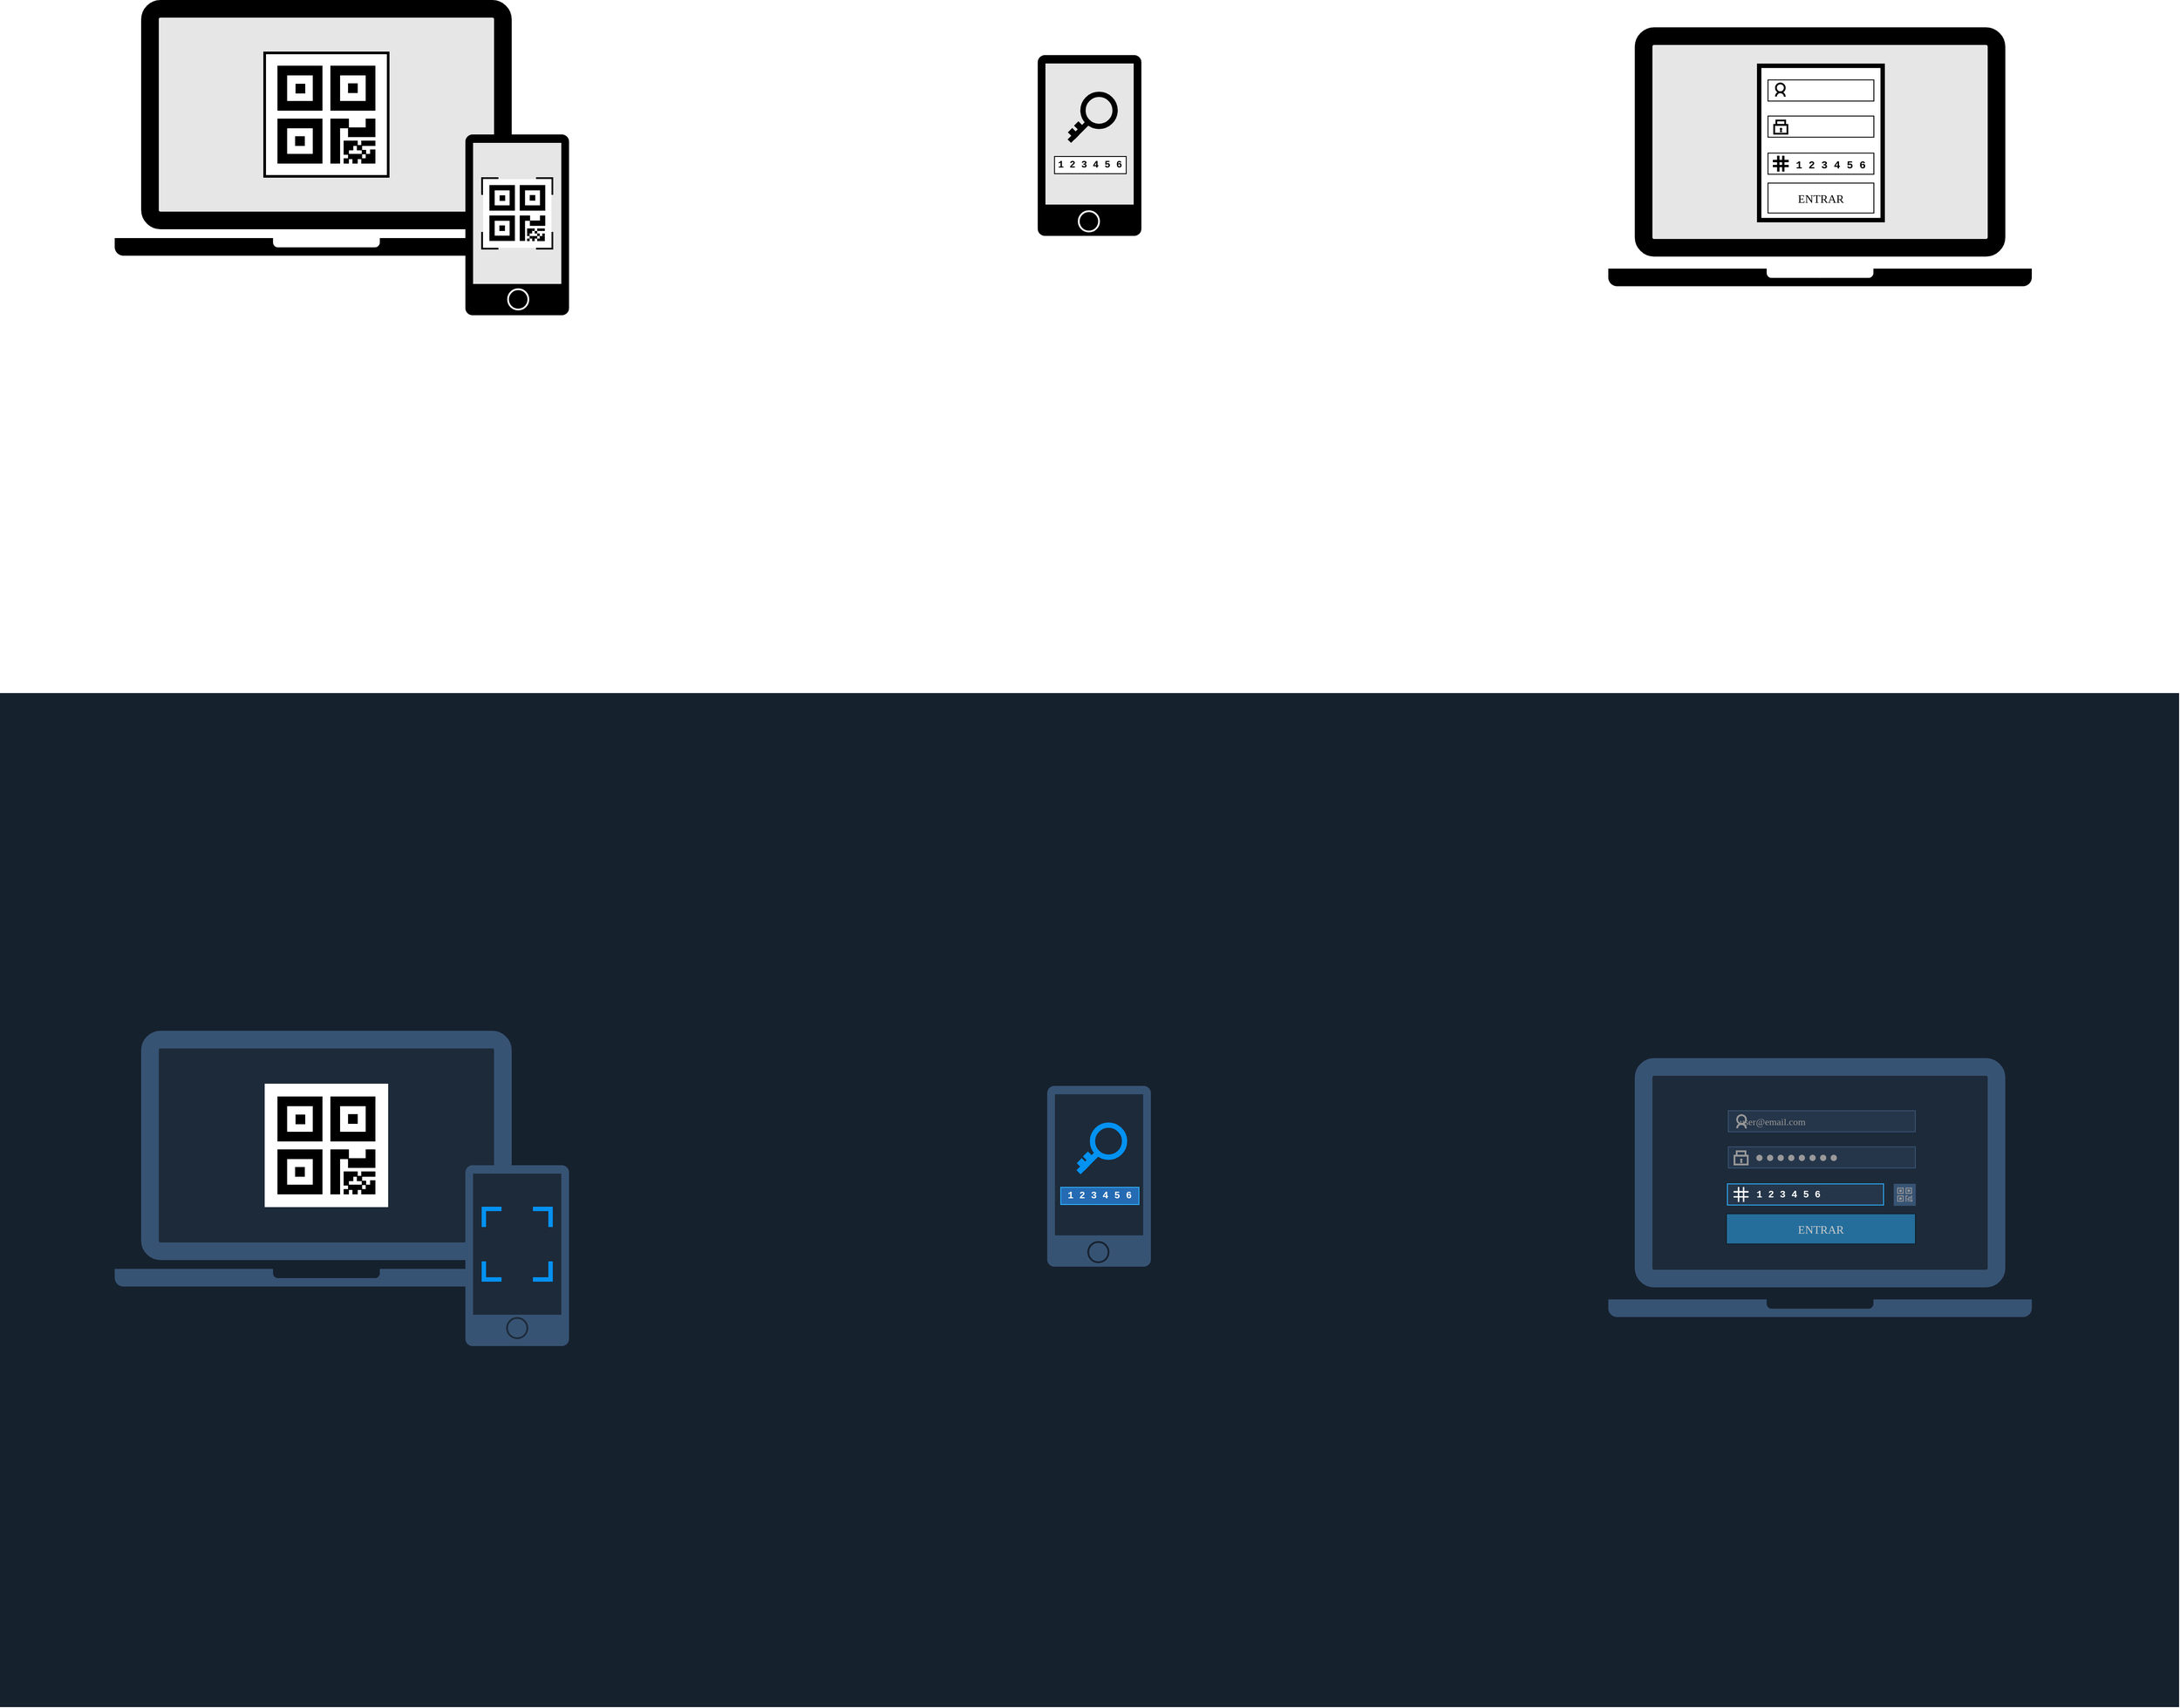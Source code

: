 <mxfile version="20.8.3" type="github">
  <diagram id="JyhehX-pUxhA8RYF2zwU" name="Página-1">
    <mxGraphModel dx="4097" dy="2274" grid="1" gridSize="10" guides="1" tooltips="1" connect="1" arrows="1" fold="1" page="1" pageScale="1" pageWidth="827" pageHeight="1169" math="0" shadow="0">
      <root>
        <mxCell id="0" />
        <mxCell id="1" parent="0" />
        <mxCell id="YZ8cHGnXvSMEDQviJ1p--539" value="" style="verticalLabelPosition=bottom;verticalAlign=top;html=1;shape=mxgraph.basic.rect;fillColor2=none;strokeWidth=1;size=20;indent=0;rounded=0;shadow=0;glass=0;sketch=0;fillStyle=auto;strokeColor=none;fontFamily=Lucida Console;fontSize=13;fillColor=#16212e;movable=1;resizable=1;rotatable=1;deletable=1;editable=1;connectable=1;" vertex="1" parent="1">
          <mxGeometry x="5" y="1188" width="2470" height="1150" as="geometry" />
        </mxCell>
        <mxCell id="YZ8cHGnXvSMEDQviJ1p--402" value="" style="verticalLabelPosition=bottom;verticalAlign=top;html=1;shape=mxgraph.basic.patternFillRect;fillStyle=diag;step=5;fillStrokeWidth=0.2;fillStrokeColor=#dddddd;rounded=0;shadow=0;glass=0;sketch=0;strokeColor=none;strokeWidth=1;fontFamily=Courier New;fontSize=7;fillColor=none;" vertex="1" parent="1">
          <mxGeometry x="185" y="422.75" width="380" height="219.25" as="geometry" />
        </mxCell>
        <mxCell id="YZ8cHGnXvSMEDQviJ1p--155" value="" style="rounded=1;whiteSpace=wrap;html=1;shadow=0;strokeColor=#000000;strokeWidth=20;fillColor=#E6E6E6;glass=0;arcSize=5;fontColor=#333333;" vertex="1" parent="1">
          <mxGeometry x="175" y="412" width="400" height="240" as="geometry" />
        </mxCell>
        <mxCell id="YZ8cHGnXvSMEDQviJ1p--8" value="" style="verticalLabelPosition=bottom;verticalAlign=top;html=1;shape=mxgraph.basic.corner_round_rect;dx=5;whiteSpace=wrap;rotation=-180;flipH=1;fillColor=#000000;strokeColor=none;" vertex="1" parent="1">
          <mxGeometry x="135" y="672" width="240" height="20" as="geometry" />
        </mxCell>
        <mxCell id="YZ8cHGnXvSMEDQviJ1p--14" value="" style="verticalLabelPosition=bottom;verticalAlign=top;html=1;shape=mxgraph.basic.corner_round_rect;dx=5;whiteSpace=wrap;rotation=-180;flipH=0;strokeColor=none;fillColor=#000000;" vertex="1" parent="1">
          <mxGeometry x="375" y="672" width="240" height="20" as="geometry" />
        </mxCell>
        <mxCell id="YZ8cHGnXvSMEDQviJ1p--38" value="" style="verticalLabelPosition=bottom;verticalAlign=top;html=1;shape=mxgraph.basic.corner_round_rect;dx=6;whiteSpace=wrap;fillStyle=auto;strokeColor=#FFFFFF;fillColor=#FFFFFF;flipH=1;flipV=1;" vertex="1" parent="1">
          <mxGeometry x="375" y="672" width="60" height="10" as="geometry" />
        </mxCell>
        <mxCell id="YZ8cHGnXvSMEDQviJ1p--37" value="" style="verticalLabelPosition=bottom;verticalAlign=top;html=1;shape=mxgraph.basic.corner_round_rect;dx=6;whiteSpace=wrap;fillStyle=auto;strokeColor=#FFFFFF;fillColor=#FFFFFF;flipV=1;" vertex="1" parent="1">
          <mxGeometry x="315" y="672" width="60" height="10" as="geometry" />
        </mxCell>
        <mxCell id="YZ8cHGnXvSMEDQviJ1p--307" value="" style="group;fillColor=default;" vertex="1" connectable="0" parent="1">
          <mxGeometry x="535" y="557" width="147.52" height="200" as="geometry" />
        </mxCell>
        <mxCell id="YZ8cHGnXvSMEDQviJ1p--201" value="" style="rounded=1;whiteSpace=wrap;html=1;shadow=0;strokeColor=default;strokeWidth=5;fillColor=#000000;glass=0;arcSize=5;rotation=-90;container=0;" vertex="1" parent="YZ8cHGnXvSMEDQviJ1p--307">
          <mxGeometry x="-43.75" y="43.75" width="200" height="112.5" as="geometry" />
        </mxCell>
        <mxCell id="YZ8cHGnXvSMEDQviJ1p--202" value="" style="rounded=0;whiteSpace=wrap;html=1;shadow=0;strokeColor=none;strokeWidth=5;fillColor=#E6E6E6;glass=0;arcSize=5;rotation=-90;fillStyle=auto;container=0;fontColor=#333333;" vertex="1" parent="YZ8cHGnXvSMEDQviJ1p--307">
          <mxGeometry x="-23.75" y="37" width="160" height="100" as="geometry" />
        </mxCell>
        <mxCell id="YZ8cHGnXvSMEDQviJ1p--153" value="" style="ellipse;whiteSpace=wrap;html=1;aspect=fixed;shadow=0;sketch=0;strokeColor=#FFFFFF;strokeWidth=2;fillColor=#000000;container=0;" vertex="1" parent="YZ8cHGnXvSMEDQviJ1p--307">
          <mxGeometry x="45.87" y="173" width="23.03" height="23.03" as="geometry" />
        </mxCell>
        <mxCell id="YZ8cHGnXvSMEDQviJ1p--209" value="" style="shape=partialRectangle;whiteSpace=wrap;html=1;bottom=0;right=0;fillColor=none;rounded=0;shadow=0;glass=0;sketch=0;strokeColor=#000000;strokeWidth=2;rotation=0;flipH=0;container=0;" vertex="1" parent="YZ8cHGnXvSMEDQviJ1p--307">
          <mxGeometry x="16.43" y="46.97" width="17.51" height="18" as="geometry" />
        </mxCell>
        <mxCell id="YZ8cHGnXvSMEDQviJ1p--206" value="" style="shape=partialRectangle;whiteSpace=wrap;html=1;bottom=0;right=0;fillColor=none;rounded=0;shadow=0;glass=0;sketch=0;strokeColor=#000000;strokeWidth=2;rotation=0;flipH=1;container=0;" vertex="1" parent="YZ8cHGnXvSMEDQviJ1p--307">
          <mxGeometry x="78.57" y="46.97" width="17.51" height="18" as="geometry" />
        </mxCell>
        <mxCell id="YZ8cHGnXvSMEDQviJ1p--207" value="" style="shape=partialRectangle;whiteSpace=wrap;html=1;bottom=0;right=0;fillColor=none;rounded=0;shadow=0;glass=0;sketch=0;strokeColor=#000000;strokeWidth=2;rotation=0;flipH=1;flipV=1;container=0;" vertex="1" parent="YZ8cHGnXvSMEDQviJ1p--307">
          <mxGeometry x="78.57" y="109.04" width="17.51" height="18" as="geometry" />
        </mxCell>
        <mxCell id="YZ8cHGnXvSMEDQviJ1p--208" value="" style="shape=partialRectangle;whiteSpace=wrap;html=1;bottom=0;right=0;fillColor=none;rounded=0;shadow=0;glass=0;sketch=0;strokeColor=#000000;strokeWidth=2;rotation=0;flipH=0;flipV=1;container=0;" vertex="1" parent="YZ8cHGnXvSMEDQviJ1p--307">
          <mxGeometry x="16.43" y="109.04" width="17.51" height="18" as="geometry" />
        </mxCell>
        <mxCell id="YZ8cHGnXvSMEDQviJ1p--542" value="" style="group" vertex="1" connectable="0" parent="YZ8cHGnXvSMEDQviJ1p--307">
          <mxGeometry x="18.68" y="49.12" width="77.4" height="77.92" as="geometry" />
        </mxCell>
        <mxCell id="YZ8cHGnXvSMEDQviJ1p--543" value="" style="rounded=0;whiteSpace=wrap;html=1;shadow=0;strokeColor=none;strokeWidth=5;fillColor=#FFFFFF;glass=0;arcSize=5;rotation=-90;fillStyle=auto;container=0;fontColor=#333333;" vertex="1" parent="YZ8cHGnXvSMEDQviJ1p--542">
          <mxGeometry x="-1.26" y="-0.74" width="77.92" height="77.4" as="geometry" />
        </mxCell>
        <mxCell id="YZ8cHGnXvSMEDQviJ1p--544" value="" style="verticalLabelPosition=bottom;verticalAlign=top;html=1;shape=mxgraph.basic.rect;fillColor2=none;strokeWidth=6;size=20;indent=5;rounded=1;shadow=0;glass=0;sketch=0;strokeColor=default;fillColor=none;container=0;" vertex="1" parent="YZ8cHGnXvSMEDQviJ1p--542">
          <mxGeometry x="9.03" y="43.213" width="22.94" height="22.942" as="geometry" />
        </mxCell>
        <mxCell id="YZ8cHGnXvSMEDQviJ1p--545" value="" style="shape=partialRectangle;whiteSpace=wrap;html=1;bottom=0;right=0;fillColor=none;rounded=1;shadow=0;glass=0;sketch=0;strokeColor=default;strokeWidth=6;container=0;" vertex="1" parent="YZ8cHGnXvSMEDQviJ1p--542">
          <mxGeometry x="43.441" y="43.213" width="5.735" height="22.942" as="geometry" />
        </mxCell>
        <mxCell id="YZ8cHGnXvSMEDQviJ1p--546" value="" style="shape=partialRectangle;whiteSpace=wrap;html=1;top=0;left=0;fillColor=none;rounded=1;shadow=0;glass=0;sketch=0;strokeColor=default;strokeWidth=6;container=0;" vertex="1" parent="YZ8cHGnXvSMEDQviJ1p--542">
          <mxGeometry x="54.911" y="43.213" width="11.47" height="5.735" as="geometry" />
        </mxCell>
        <mxCell id="YZ8cHGnXvSMEDQviJ1p--547" value="" style="verticalLabelPosition=bottom;verticalAlign=top;html=1;shape=mxgraph.basic.rect;fillColor2=none;strokeWidth=6;size=20;indent=5;rounded=1;shadow=0;glass=0;sketch=0;strokeColor=default;fillColor=none;container=0;" vertex="1" parent="YZ8cHGnXvSMEDQviJ1p--542">
          <mxGeometry x="9.03" y="8.8" width="22.94" height="22.942" as="geometry" />
        </mxCell>
        <mxCell id="YZ8cHGnXvSMEDQviJ1p--548" value="" style="verticalLabelPosition=bottom;verticalAlign=top;html=1;shape=mxgraph.basic.rect;fillColor2=none;strokeWidth=3;size=20;indent=5;rounded=1;shadow=0;glass=0;sketch=0;strokeColor=none;fillColor=#000000;rotation=0;container=0;" vertex="1" parent="YZ8cHGnXvSMEDQviJ1p--542">
          <mxGeometry x="17.633" y="17.403" width="6.309" height="6.309" as="geometry" />
        </mxCell>
        <mxCell id="YZ8cHGnXvSMEDQviJ1p--549" value="" style="verticalLabelPosition=bottom;verticalAlign=top;html=1;shape=mxgraph.basic.rect;fillColor2=none;strokeWidth=6;size=20;indent=5;rounded=1;shadow=0;glass=0;sketch=0;strokeColor=default;fillColor=none;container=0;" vertex="1" parent="YZ8cHGnXvSMEDQviJ1p--542">
          <mxGeometry x="43.441" y="8.8" width="22.94" height="22.942" as="geometry" />
        </mxCell>
        <mxCell id="YZ8cHGnXvSMEDQviJ1p--550" value="" style="verticalLabelPosition=bottom;verticalAlign=top;html=1;shape=mxgraph.basic.rect;fillColor2=none;strokeWidth=3;size=20;indent=5;rounded=1;shadow=0;glass=0;sketch=0;strokeColor=none;fillColor=#000000;rotation=0;container=0;" vertex="1" parent="YZ8cHGnXvSMEDQviJ1p--542">
          <mxGeometry x="51.757" y="17.116" width="6.309" height="6.309" as="geometry" />
        </mxCell>
        <mxCell id="YZ8cHGnXvSMEDQviJ1p--551" value="" style="verticalLabelPosition=bottom;verticalAlign=top;html=1;shape=mxgraph.basic.rect;fillColor2=none;strokeWidth=3;size=20;indent=5;rounded=1;shadow=0;glass=0;sketch=0;strokeColor=none;fillColor=#000000;rotation=0;container=0;" vertex="1" parent="YZ8cHGnXvSMEDQviJ1p--542">
          <mxGeometry x="17.346" y="51.529" width="6.309" height="6.309" as="geometry" />
        </mxCell>
        <mxCell id="YZ8cHGnXvSMEDQviJ1p--552" value="" style="verticalLabelPosition=bottom;verticalAlign=top;html=1;shape=mxgraph.basic.rect;fillColor2=none;strokeWidth=1;size=20;indent=5;rounded=1;shadow=0;glass=0;sketch=0;strokeColor=none;fillColor=#000000;rotation=0;container=0;" vertex="1" parent="YZ8cHGnXvSMEDQviJ1p--542">
          <mxGeometry x="60.247" y="54.961" width="2.868" height="2.868" as="geometry" />
        </mxCell>
        <mxCell id="YZ8cHGnXvSMEDQviJ1p--553" value="" style="verticalLabelPosition=bottom;verticalAlign=top;html=1;shape=mxgraph.basic.rect;fillColor2=none;strokeWidth=1;size=20;indent=5;rounded=1;shadow=0;glass=0;sketch=0;strokeColor=none;fillColor=#000000;rotation=0;container=0;" vertex="1" parent="YZ8cHGnXvSMEDQviJ1p--542">
          <mxGeometry x="48.777" y="54.961" width="5.735" height="5.735" as="geometry" />
        </mxCell>
        <mxCell id="YZ8cHGnXvSMEDQviJ1p--554" value="" style="verticalLabelPosition=bottom;verticalAlign=top;html=1;shape=mxgraph.basic.rect;fillColor2=none;strokeWidth=1;size=20;indent=5;rounded=1;shadow=0;glass=0;sketch=0;strokeColor=none;fillColor=#000000;rotation=0;container=0;" vertex="1" parent="YZ8cHGnXvSMEDQviJ1p--542">
          <mxGeometry x="65.982" y="54.961" width="2.868" height="2.868" as="geometry" />
        </mxCell>
        <mxCell id="YZ8cHGnXvSMEDQviJ1p--555" value="" style="verticalLabelPosition=bottom;verticalAlign=top;html=1;shape=mxgraph.basic.rect;fillColor2=none;strokeWidth=1;size=20;indent=5;rounded=1;shadow=0;glass=0;sketch=0;strokeColor=none;fillColor=#000000;rotation=0;container=0;" vertex="1" parent="YZ8cHGnXvSMEDQviJ1p--542">
          <mxGeometry x="63.115" y="54.961" width="2.868" height="2.868" as="geometry" />
        </mxCell>
        <mxCell id="YZ8cHGnXvSMEDQviJ1p--556" value="" style="verticalLabelPosition=bottom;verticalAlign=top;html=1;shape=mxgraph.basic.rect;fillColor2=none;strokeWidth=1;size=20;indent=5;rounded=1;shadow=0;glass=0;sketch=0;strokeColor=none;fillColor=#000000;rotation=0;container=0;" vertex="1" parent="YZ8cHGnXvSMEDQviJ1p--542">
          <mxGeometry x="54.512" y="54.961" width="2.868" height="2.868" as="geometry" />
        </mxCell>
        <mxCell id="YZ8cHGnXvSMEDQviJ1p--557" value="" style="verticalLabelPosition=bottom;verticalAlign=top;html=1;shape=mxgraph.basic.rect;fillColor2=none;strokeWidth=1;size=20;indent=5;rounded=1;shadow=0;glass=0;sketch=0;strokeColor=none;fillColor=#000000;rotation=0;container=0;" vertex="1" parent="YZ8cHGnXvSMEDQviJ1p--542">
          <mxGeometry x="63.115" y="63.575" width="5.735" height="5.735" as="geometry" />
        </mxCell>
        <mxCell id="YZ8cHGnXvSMEDQviJ1p--558" value="" style="verticalLabelPosition=bottom;verticalAlign=top;html=1;shape=mxgraph.basic.rect;fillColor2=none;strokeWidth=1;size=20;indent=5;rounded=1;shadow=0;glass=0;sketch=0;strokeColor=none;fillColor=#000000;rotation=0;container=0;" vertex="1" parent="YZ8cHGnXvSMEDQviJ1p--542">
          <mxGeometry x="54.512" y="66.442" width="2.868" height="2.868" as="geometry" />
        </mxCell>
        <mxCell id="YZ8cHGnXvSMEDQviJ1p--559" value="" style="verticalLabelPosition=bottom;verticalAlign=top;html=1;shape=mxgraph.basic.rect;fillColor2=none;strokeWidth=1;size=20;indent=5;rounded=1;shadow=0;glass=0;sketch=0;strokeColor=none;fillColor=#000000;rotation=0;container=0;" vertex="1" parent="YZ8cHGnXvSMEDQviJ1p--542">
          <mxGeometry x="51.645" y="63.575" width="2.868" height="2.868" as="geometry" />
        </mxCell>
        <mxCell id="YZ8cHGnXvSMEDQviJ1p--560" value="" style="verticalLabelPosition=bottom;verticalAlign=top;html=1;shape=mxgraph.basic.rect;fillColor2=none;strokeWidth=1;size=20;indent=5;rounded=1;shadow=0;glass=0;sketch=0;strokeColor=none;fillColor=#000000;rotation=0;container=0;" vertex="1" parent="YZ8cHGnXvSMEDQviJ1p--542">
          <mxGeometry x="60.247" y="66.442" width="2.868" height="2.868" as="geometry" />
        </mxCell>
        <mxCell id="YZ8cHGnXvSMEDQviJ1p--561" value="" style="verticalLabelPosition=bottom;verticalAlign=top;html=1;shape=mxgraph.basic.rect;fillColor2=none;strokeWidth=1;size=20;indent=5;rounded=1;shadow=0;glass=0;sketch=0;strokeColor=none;fillColor=#000000;rotation=0;container=0;" vertex="1" parent="YZ8cHGnXvSMEDQviJ1p--542">
          <mxGeometry x="57.38" y="63.575" width="2.868" height="2.868" as="geometry" />
        </mxCell>
        <mxCell id="YZ8cHGnXvSMEDQviJ1p--562" value="" style="verticalLabelPosition=bottom;verticalAlign=top;html=1;shape=mxgraph.basic.rect;fillColor2=none;strokeWidth=1;size=20;indent=5;rounded=1;shadow=0;glass=0;sketch=0;strokeColor=none;fillColor=#000000;rotation=0;container=0;" vertex="1" parent="YZ8cHGnXvSMEDQviJ1p--542">
          <mxGeometry x="48.777" y="66.442" width="2.868" height="2.868" as="geometry" />
        </mxCell>
        <mxCell id="YZ8cHGnXvSMEDQviJ1p--563" value="" style="verticalLabelPosition=bottom;verticalAlign=top;html=1;shape=mxgraph.basic.rect;fillColor2=none;strokeWidth=1;size=20;indent=5;rounded=1;shadow=0;glass=0;sketch=0;strokeColor=none;fillColor=#000000;rotation=0;container=0;" vertex="1" parent="YZ8cHGnXvSMEDQviJ1p--542">
          <mxGeometry x="65.982" y="60.707" width="2.868" height="2.868" as="geometry" />
        </mxCell>
        <mxCell id="YZ8cHGnXvSMEDQviJ1p--564" value="" style="verticalLabelPosition=bottom;verticalAlign=top;html=1;shape=mxgraph.basic.rect;fillColor2=none;strokeWidth=1;size=20;indent=5;rounded=1;shadow=0;glass=0;sketch=0;strokeColor=none;fillColor=#000000;rotation=0;container=0;" vertex="1" parent="YZ8cHGnXvSMEDQviJ1p--542">
          <mxGeometry x="54.512" y="63.575" width="2.868" height="2.868" as="geometry" />
        </mxCell>
        <mxCell id="YZ8cHGnXvSMEDQviJ1p--565" value="" style="verticalLabelPosition=bottom;verticalAlign=top;html=1;shape=mxgraph.basic.rect;fillColor2=none;strokeWidth=1;size=20;indent=5;rounded=1;shadow=0;glass=0;sketch=0;strokeColor=none;fillColor=#000000;rotation=0;container=0;" vertex="1" parent="YZ8cHGnXvSMEDQviJ1p--542">
          <mxGeometry x="60.247" y="60.707" width="2.868" height="2.868" as="geometry" />
        </mxCell>
        <mxCell id="YZ8cHGnXvSMEDQviJ1p--566" value="" style="verticalLabelPosition=bottom;verticalAlign=top;html=1;shape=mxgraph.basic.rect;fillColor2=none;strokeWidth=1;size=20;indent=5;rounded=1;shadow=0;glass=0;sketch=0;strokeColor=none;fillColor=#000000;rotation=0;container=0;" vertex="1" parent="YZ8cHGnXvSMEDQviJ1p--542">
          <mxGeometry x="57.38" y="57.839" width="2.868" height="2.868" as="geometry" />
        </mxCell>
        <mxCell id="YZ8cHGnXvSMEDQviJ1p--567" value="" style="verticalLabelPosition=bottom;verticalAlign=top;html=1;shape=mxgraph.basic.rect;fillColor2=none;strokeWidth=1;size=20;indent=5;rounded=1;shadow=0;glass=0;sketch=0;strokeColor=none;fillColor=#000000;rotation=0;container=0;" vertex="1" parent="YZ8cHGnXvSMEDQviJ1p--542">
          <mxGeometry x="48.777" y="60.707" width="2.868" height="2.868" as="geometry" />
        </mxCell>
        <mxCell id="YZ8cHGnXvSMEDQviJ1p--348" value="" style="rounded=1;whiteSpace=wrap;html=1;shadow=0;strokeColor=#000000;strokeWidth=20;fillColor=#E6E6E6;glass=0;arcSize=5;fontColor=#333333;" vertex="1" parent="1">
          <mxGeometry x="1868" y="443" width="400" height="240" as="geometry" />
        </mxCell>
        <mxCell id="YZ8cHGnXvSMEDQviJ1p--353" value="" style="group;fontStyle=1" vertex="1" connectable="0" parent="1">
          <mxGeometry x="1999" y="476.62" width="140" height="175" as="geometry" />
        </mxCell>
        <mxCell id="YZ8cHGnXvSMEDQviJ1p--354" value="" style="verticalLabelPosition=bottom;verticalAlign=top;html=1;shape=mxgraph.basic.rect;fillColor2=none;strokeWidth=5;size=20;indent=5;rounded=1;shadow=0;glass=0;sketch=0;strokeColor=#000000;fillColor=#FFFFFF;" vertex="1" parent="YZ8cHGnXvSMEDQviJ1p--353">
          <mxGeometry width="140" height="175" as="geometry" />
        </mxCell>
        <mxCell id="YZ8cHGnXvSMEDQviJ1p--403" value="" style="rounded=0;whiteSpace=wrap;html=1;shadow=0;glass=0;sketch=0;fillStyle=auto;strokeColor=#000000;strokeWidth=1;fontFamily=Courier New;fontSize=7;fillColor=default;" vertex="1" parent="YZ8cHGnXvSMEDQviJ1p--353">
          <mxGeometry x="10" y="16" width="120" height="24" as="geometry" />
        </mxCell>
        <mxCell id="YZ8cHGnXvSMEDQviJ1p--405" value="&lt;b&gt;1 2 3 4 5 6&amp;nbsp;&lt;/b&gt;" style="rounded=0;whiteSpace=wrap;html=1;shadow=0;glass=0;sketch=0;fillStyle=auto;strokeColor=#000000;strokeWidth=1;fontFamily=Courier New;fontSize=12;fillColor=default;align=right;verticalAlign=top;" vertex="1" parent="YZ8cHGnXvSMEDQviJ1p--353">
          <mxGeometry x="10" y="99" width="120" height="24" as="geometry" />
        </mxCell>
        <mxCell id="YZ8cHGnXvSMEDQviJ1p--404" value="" style="rounded=0;whiteSpace=wrap;html=1;shadow=0;glass=0;sketch=0;fillStyle=auto;strokeColor=#000000;strokeWidth=1;fontFamily=Courier New;fontSize=7;fillColor=default;" vertex="1" parent="YZ8cHGnXvSMEDQviJ1p--353">
          <mxGeometry x="10" y="57" width="120" height="24" as="geometry" />
        </mxCell>
        <mxCell id="YZ8cHGnXvSMEDQviJ1p--406" value="ENTRAR" style="rounded=0;whiteSpace=wrap;html=1;shadow=0;glass=0;sketch=0;fillStyle=auto;strokeColor=#000000;strokeWidth=1;fontFamily=Lucida Console;fontSize=13;fillColor=default;" vertex="1" parent="YZ8cHGnXvSMEDQviJ1p--353">
          <mxGeometry x="10" y="133" width="120" height="34" as="geometry" />
        </mxCell>
        <mxCell id="YZ8cHGnXvSMEDQviJ1p--430" value="" style="group" vertex="1" connectable="0" parent="YZ8cHGnXvSMEDQviJ1p--353">
          <mxGeometry x="16" y="102.5" width="17" height="17" as="geometry" />
        </mxCell>
        <mxCell id="YZ8cHGnXvSMEDQviJ1p--426" value="" style="verticalLabelPosition=bottom;verticalAlign=top;html=1;shape=mxgraph.basic.rect;fillColor2=none;strokeWidth=1;size=20;indent=5;rounded=0;shadow=0;glass=0;sketch=0;fillStyle=auto;strokeColor=default;fontFamily=Courier New;fontSize=7;fillColor=#000000;" vertex="1" parent="YZ8cHGnXvSMEDQviJ1p--430">
          <mxGeometry x="4.817" width="1.7" height="17" as="geometry" />
        </mxCell>
        <mxCell id="YZ8cHGnXvSMEDQviJ1p--427" value="" style="verticalLabelPosition=bottom;verticalAlign=top;html=1;shape=mxgraph.basic.rect;fillColor2=none;strokeWidth=1;size=20;indent=5;rounded=0;shadow=0;glass=0;sketch=0;fillStyle=auto;strokeColor=default;fontFamily=Courier New;fontSize=7;fillColor=#000000;" vertex="1" parent="YZ8cHGnXvSMEDQviJ1p--430">
          <mxGeometry x="10.483" width="1.7" height="17" as="geometry" />
        </mxCell>
        <mxCell id="YZ8cHGnXvSMEDQviJ1p--428" value="" style="verticalLabelPosition=bottom;verticalAlign=top;html=1;shape=mxgraph.basic.rect;fillColor2=none;strokeWidth=1;size=20;indent=5;rounded=0;shadow=0;glass=0;sketch=0;fillStyle=auto;strokeColor=default;fontFamily=Courier New;fontSize=7;fillColor=#000000;rotation=90;" vertex="1" parent="YZ8cHGnXvSMEDQviJ1p--430">
          <mxGeometry x="7.65" y="-2.975" width="1.7" height="17" as="geometry" />
        </mxCell>
        <mxCell id="YZ8cHGnXvSMEDQviJ1p--429" value="" style="verticalLabelPosition=bottom;verticalAlign=top;html=1;shape=mxgraph.basic.rect;fillColor2=none;strokeWidth=1;size=20;indent=5;rounded=0;shadow=0;glass=0;sketch=0;fillStyle=auto;strokeColor=default;fontFamily=Courier New;fontSize=7;fillColor=#000000;rotation=90;" vertex="1" parent="YZ8cHGnXvSMEDQviJ1p--430">
          <mxGeometry x="7.65" y="2.692" width="1.7" height="17" as="geometry" />
        </mxCell>
        <mxCell id="YZ8cHGnXvSMEDQviJ1p--341" value="" style="rounded=1;whiteSpace=wrap;html=1;shadow=0;strokeColor=default;strokeWidth=5;fillColor=#000000;glass=0;arcSize=5;rotation=-90;container=0;" vertex="1" parent="1">
          <mxGeometry x="1140" y="510.75" width="200" height="112.5" as="geometry" />
        </mxCell>
        <mxCell id="YZ8cHGnXvSMEDQviJ1p--342" value="" style="rounded=0;whiteSpace=wrap;html=1;shadow=0;strokeColor=none;strokeWidth=5;fillColor=#E6E6E6;glass=0;arcSize=5;rotation=-90;fillStyle=auto;container=0;fontColor=#333333;" vertex="1" parent="1">
          <mxGeometry x="1160" y="504" width="160" height="100" as="geometry" />
        </mxCell>
        <mxCell id="YZ8cHGnXvSMEDQviJ1p--343" value="" style="ellipse;whiteSpace=wrap;html=1;aspect=fixed;shadow=0;sketch=0;strokeColor=#FFFFFF;strokeWidth=2;fillColor=#000000;container=0;" vertex="1" parent="1">
          <mxGeometry x="1227.74" y="641.5" width="23.03" height="23.03" as="geometry" />
        </mxCell>
        <mxCell id="YZ8cHGnXvSMEDQviJ1p--412" value="" style="group;strokeWidth=2;" vertex="1" connectable="0" parent="1">
          <mxGeometry x="2018" y="496.62" width="10" height="20" as="geometry" />
        </mxCell>
        <mxCell id="YZ8cHGnXvSMEDQviJ1p--409" value="" style="ellipse;whiteSpace=wrap;html=1;aspect=fixed;rounded=0;shadow=0;glass=0;sketch=0;fillStyle=auto;strokeColor=#000000;strokeWidth=2;fontFamily=Courier New;fontSize=7;fillColor=none;container=0;" vertex="1" parent="YZ8cHGnXvSMEDQviJ1p--412">
          <mxGeometry width="10" height="10" as="geometry" />
        </mxCell>
        <mxCell id="YZ8cHGnXvSMEDQviJ1p--410" value="" style="verticalLabelPosition=bottom;verticalAlign=top;html=1;shape=mxgraph.basic.arc;startAngle=0.503;endAngle=0.002;rounded=0;shadow=0;glass=0;sketch=0;fillStyle=auto;strokeColor=#000000;strokeWidth=2;fontFamily=Courier New;fontSize=7;fillColor=none;rotation=90;container=0;" vertex="1" parent="YZ8cHGnXvSMEDQviJ1p--412">
          <mxGeometry y="10" width="10" height="10" as="geometry" />
        </mxCell>
        <mxCell id="YZ8cHGnXvSMEDQviJ1p--420" value="" style="group" vertex="1" connectable="0" parent="1">
          <mxGeometry x="2016" y="538.62" width="15" height="15" as="geometry" />
        </mxCell>
        <mxCell id="YZ8cHGnXvSMEDQviJ1p--414" value="" style="verticalLabelPosition=bottom;verticalAlign=top;html=1;shape=mxgraph.basic.rect;fillColor2=none;strokeWidth=2;size=20;indent=5;rounded=0;shadow=0;glass=0;sketch=0;fillStyle=auto;strokeColor=default;fontFamily=Courier New;fontSize=7;fillColor=none;" vertex="1" parent="YZ8cHGnXvSMEDQviJ1p--420">
          <mxGeometry y="5" width="15" height="10" as="geometry" />
        </mxCell>
        <mxCell id="YZ8cHGnXvSMEDQviJ1p--415" value="" style="verticalLabelPosition=bottom;verticalAlign=top;html=1;shape=mxgraph.basic.rect;fillColor2=none;strokeWidth=2;size=20;indent=5;rounded=0;shadow=0;glass=0;sketch=0;fillStyle=auto;strokeColor=default;fontFamily=Courier New;fontSize=7;fillColor=none;" vertex="1" parent="YZ8cHGnXvSMEDQviJ1p--420">
          <mxGeometry x="2.5" width="10" height="5" as="geometry" />
        </mxCell>
        <mxCell id="YZ8cHGnXvSMEDQviJ1p--419" value="" style="group" vertex="1" connectable="0" parent="YZ8cHGnXvSMEDQviJ1p--420">
          <mxGeometry x="6" y="8" width="2.95" height="5" as="geometry" />
        </mxCell>
        <mxCell id="YZ8cHGnXvSMEDQviJ1p--416" value="" style="ellipse;whiteSpace=wrap;html=1;aspect=fixed;rounded=0;shadow=0;glass=0;sketch=0;fillStyle=auto;strokeColor=none;strokeWidth=0;fontFamily=Courier New;fontSize=7;fillColor=#000000;container=0;" vertex="1" parent="YZ8cHGnXvSMEDQviJ1p--419">
          <mxGeometry x="0.118" width="2.723" height="2.723" as="geometry" />
        </mxCell>
        <mxCell id="YZ8cHGnXvSMEDQviJ1p--417" value="" style="verticalLabelPosition=bottom;verticalAlign=top;html=1;shape=mxgraph.basic.polygon;polyCoords=[[0,0],[1,0],[1,0],[1,0],[0.67,1],[0.33,1],[0,0],[0,0.33]];polyline=0;rounded=0;shadow=0;glass=0;sketch=0;fillStyle=auto;strokeColor=none;strokeWidth=0;fontFamily=Courier New;fontSize=7;fillColor=#000000;flipV=1;container=0;" vertex="1" parent="YZ8cHGnXvSMEDQviJ1p--419">
          <mxGeometry y="1.818" width="2.95" height="3.182" as="geometry" />
        </mxCell>
        <mxCell id="YZ8cHGnXvSMEDQviJ1p--431" value="" style="group" vertex="1" connectable="0" parent="1">
          <mxGeometry x="1828" y="706.62" width="480" height="20" as="geometry" />
        </mxCell>
        <mxCell id="YZ8cHGnXvSMEDQviJ1p--349" value="" style="verticalLabelPosition=bottom;verticalAlign=top;html=1;shape=mxgraph.basic.corner_round_rect;dx=5;whiteSpace=wrap;rotation=-180;flipH=1;fillColor=#000000;strokeColor=none;" vertex="1" parent="YZ8cHGnXvSMEDQviJ1p--431">
          <mxGeometry width="240" height="20" as="geometry" />
        </mxCell>
        <mxCell id="YZ8cHGnXvSMEDQviJ1p--350" value="" style="verticalLabelPosition=bottom;verticalAlign=top;html=1;shape=mxgraph.basic.corner_round_rect;dx=5;whiteSpace=wrap;rotation=-180;flipH=0;strokeColor=none;fillColor=#000000;" vertex="1" parent="YZ8cHGnXvSMEDQviJ1p--431">
          <mxGeometry x="240" width="240" height="20" as="geometry" />
        </mxCell>
        <mxCell id="YZ8cHGnXvSMEDQviJ1p--351" value="" style="verticalLabelPosition=bottom;verticalAlign=top;html=1;shape=mxgraph.basic.corner_round_rect;dx=6;whiteSpace=wrap;fillStyle=auto;strokeColor=#FFFFFF;fillColor=#FFFFFF;flipH=1;flipV=1;" vertex="1" parent="YZ8cHGnXvSMEDQviJ1p--431">
          <mxGeometry x="240" width="60" height="10" as="geometry" />
        </mxCell>
        <mxCell id="YZ8cHGnXvSMEDQviJ1p--352" value="" style="verticalLabelPosition=bottom;verticalAlign=top;html=1;shape=mxgraph.basic.corner_round_rect;dx=6;whiteSpace=wrap;fillStyle=auto;strokeColor=#FFFFFF;fillColor=#FFFFFF;flipV=1;" vertex="1" parent="YZ8cHGnXvSMEDQviJ1p--431">
          <mxGeometry x="180" width="60" height="10" as="geometry" />
        </mxCell>
        <mxCell id="YZ8cHGnXvSMEDQviJ1p--434" value="" style="group" vertex="1" connectable="0" parent="1">
          <mxGeometry x="305" y="462" width="140" height="140" as="geometry" />
        </mxCell>
        <mxCell id="YZ8cHGnXvSMEDQviJ1p--200" value="" style="verticalLabelPosition=bottom;verticalAlign=top;html=1;shape=mxgraph.basic.rect;fillColor2=none;strokeWidth=3;size=20;indent=5;rounded=1;shadow=0;glass=0;sketch=0;strokeColor=#000000;fillColor=#FFFFFF;container=0;" vertex="1" parent="YZ8cHGnXvSMEDQviJ1p--434">
          <mxGeometry width="140" height="140" as="geometry" />
        </mxCell>
        <mxCell id="YZ8cHGnXvSMEDQviJ1p--156" value="" style="verticalLabelPosition=bottom;verticalAlign=top;html=1;shape=mxgraph.basic.rect;fillColor2=none;strokeWidth=11;size=20;indent=5;rounded=1;shadow=0;glass=0;sketch=0;strokeColor=default;fillColor=none;container=0;" vertex="1" parent="YZ8cHGnXvSMEDQviJ1p--434">
          <mxGeometry x="20" y="20" width="40" height="40" as="geometry" />
        </mxCell>
        <mxCell id="YZ8cHGnXvSMEDQviJ1p--157" value="" style="verticalLabelPosition=bottom;verticalAlign=top;html=1;shape=mxgraph.basic.rect;fillColor2=none;strokeWidth=1;size=20;indent=5;rounded=1;shadow=0;glass=0;sketch=0;strokeColor=none;fillColor=#000000;rotation=0;container=0;" vertex="1" parent="YZ8cHGnXvSMEDQviJ1p--434">
          <mxGeometry x="35" y="35" width="11" height="11" as="geometry" />
        </mxCell>
        <mxCell id="YZ8cHGnXvSMEDQviJ1p--158" value="" style="verticalLabelPosition=bottom;verticalAlign=top;html=1;shape=mxgraph.basic.rect;fillColor2=none;strokeWidth=11;size=20;indent=5;rounded=1;shadow=0;glass=0;sketch=0;strokeColor=default;fillColor=none;container=0;" vertex="1" parent="YZ8cHGnXvSMEDQviJ1p--434">
          <mxGeometry x="80" y="20" width="40" height="40" as="geometry" />
        </mxCell>
        <mxCell id="YZ8cHGnXvSMEDQviJ1p--160" value="" style="verticalLabelPosition=bottom;verticalAlign=top;html=1;shape=mxgraph.basic.rect;fillColor2=none;strokeWidth=11;size=20;indent=5;rounded=1;shadow=0;glass=0;sketch=0;strokeColor=default;fillColor=none;container=0;" vertex="1" parent="YZ8cHGnXvSMEDQviJ1p--434">
          <mxGeometry x="20" y="80" width="40" height="40" as="geometry" />
        </mxCell>
        <mxCell id="YZ8cHGnXvSMEDQviJ1p--163" value="" style="verticalLabelPosition=bottom;verticalAlign=top;html=1;shape=mxgraph.basic.rect;fillColor2=none;strokeWidth=1;size=20;indent=5;rounded=1;shadow=0;glass=0;sketch=0;strokeColor=default;fillColor=#000000;rotation=0;container=0;" vertex="1" parent="YZ8cHGnXvSMEDQviJ1p--434">
          <mxGeometry x="115" y="115" width="10" height="10" as="geometry" />
        </mxCell>
        <mxCell id="YZ8cHGnXvSMEDQviJ1p--164" value="" style="shape=partialRectangle;whiteSpace=wrap;html=1;bottom=0;right=0;fillColor=none;rounded=1;shadow=0;glass=0;sketch=0;strokeColor=default;strokeWidth=11;container=0;" vertex="1" parent="YZ8cHGnXvSMEDQviJ1p--434">
          <mxGeometry x="80" y="80" width="10" height="40" as="geometry" />
        </mxCell>
        <mxCell id="YZ8cHGnXvSMEDQviJ1p--166" value="" style="shape=partialRectangle;whiteSpace=wrap;html=1;top=0;left=0;fillColor=none;rounded=1;shadow=0;glass=0;sketch=0;strokeColor=default;strokeWidth=11;container=0;" vertex="1" parent="YZ8cHGnXvSMEDQviJ1p--434">
          <mxGeometry x="100" y="80" width="20" height="10" as="geometry" />
        </mxCell>
        <mxCell id="YZ8cHGnXvSMEDQviJ1p--173" value="" style="verticalLabelPosition=bottom;verticalAlign=top;html=1;shape=mxgraph.basic.rect;fillColor2=none;strokeWidth=1;size=20;indent=5;rounded=1;shadow=0;glass=0;sketch=0;strokeColor=default;fillColor=#000000;rotation=0;container=0;" vertex="1" parent="YZ8cHGnXvSMEDQviJ1p--434">
          <mxGeometry x="100" y="120" width="5" height="5" as="geometry" />
        </mxCell>
        <mxCell id="YZ8cHGnXvSMEDQviJ1p--174" value="" style="verticalLabelPosition=bottom;verticalAlign=top;html=1;shape=mxgraph.basic.rect;fillColor2=none;strokeWidth=1;size=20;indent=5;rounded=1;shadow=0;glass=0;sketch=0;strokeColor=default;fillColor=#000000;rotation=0;container=0;" vertex="1" parent="YZ8cHGnXvSMEDQviJ1p--434">
          <mxGeometry x="95" y="115" width="5" height="5" as="geometry" />
        </mxCell>
        <mxCell id="YZ8cHGnXvSMEDQviJ1p--175" value="" style="verticalLabelPosition=bottom;verticalAlign=top;html=1;shape=mxgraph.basic.rect;fillColor2=none;strokeWidth=1;size=20;indent=5;rounded=1;shadow=0;glass=0;sketch=0;strokeColor=default;fillColor=#000000;rotation=0;container=0;" vertex="1" parent="YZ8cHGnXvSMEDQviJ1p--434">
          <mxGeometry x="110" y="120" width="5" height="5" as="geometry" />
        </mxCell>
        <mxCell id="YZ8cHGnXvSMEDQviJ1p--176" value="" style="verticalLabelPosition=bottom;verticalAlign=top;html=1;shape=mxgraph.basic.rect;fillColor2=none;strokeWidth=1;size=20;indent=5;rounded=1;shadow=0;glass=0;sketch=0;strokeColor=default;fillColor=#000000;rotation=0;container=0;" vertex="1" parent="YZ8cHGnXvSMEDQviJ1p--434">
          <mxGeometry x="105" y="115" width="5" height="5" as="geometry" />
        </mxCell>
        <mxCell id="YZ8cHGnXvSMEDQviJ1p--178" value="" style="verticalLabelPosition=bottom;verticalAlign=top;html=1;shape=mxgraph.basic.rect;fillColor2=none;strokeWidth=1;size=20;indent=5;rounded=1;shadow=0;glass=0;sketch=0;strokeColor=default;fillColor=#000000;rotation=0;container=0;" vertex="1" parent="YZ8cHGnXvSMEDQviJ1p--434">
          <mxGeometry x="110" y="100" width="5" height="5" as="geometry" />
        </mxCell>
        <mxCell id="YZ8cHGnXvSMEDQviJ1p--179" value="" style="verticalLabelPosition=bottom;verticalAlign=top;html=1;shape=mxgraph.basic.rect;fillColor2=none;strokeWidth=1;size=20;indent=5;rounded=1;shadow=0;glass=0;sketch=0;strokeColor=default;fillColor=#000000;rotation=0;container=0;" vertex="1" parent="YZ8cHGnXvSMEDQviJ1p--434">
          <mxGeometry x="90" y="100" width="10" height="10" as="geometry" />
        </mxCell>
        <mxCell id="YZ8cHGnXvSMEDQviJ1p--180" value="" style="verticalLabelPosition=bottom;verticalAlign=top;html=1;shape=mxgraph.basic.rect;fillColor2=none;strokeWidth=1;size=20;indent=5;rounded=1;shadow=0;glass=0;sketch=0;strokeColor=default;fillColor=#000000;rotation=0;container=0;" vertex="1" parent="YZ8cHGnXvSMEDQviJ1p--434">
          <mxGeometry x="120" y="100" width="5" height="5" as="geometry" />
        </mxCell>
        <mxCell id="YZ8cHGnXvSMEDQviJ1p--181" value="" style="verticalLabelPosition=bottom;verticalAlign=top;html=1;shape=mxgraph.basic.rect;fillColor2=none;strokeWidth=1;size=20;indent=5;rounded=1;shadow=0;glass=0;sketch=0;strokeColor=default;fillColor=#000000;rotation=0;container=0;" vertex="1" parent="YZ8cHGnXvSMEDQviJ1p--434">
          <mxGeometry x="90" y="120" width="5" height="5" as="geometry" />
        </mxCell>
        <mxCell id="YZ8cHGnXvSMEDQviJ1p--187" value="" style="verticalLabelPosition=bottom;verticalAlign=top;html=1;shape=mxgraph.basic.rect;fillColor2=none;strokeWidth=1;size=20;indent=5;rounded=1;shadow=0;glass=0;sketch=0;strokeColor=default;fillColor=#000000;rotation=0;container=0;" vertex="1" parent="YZ8cHGnXvSMEDQviJ1p--434">
          <mxGeometry x="120" y="110" width="5" height="5" as="geometry" />
        </mxCell>
        <mxCell id="YZ8cHGnXvSMEDQviJ1p--188" value="" style="verticalLabelPosition=bottom;verticalAlign=top;html=1;shape=mxgraph.basic.rect;fillColor2=none;strokeWidth=1;size=20;indent=5;rounded=1;shadow=0;glass=0;sketch=0;strokeColor=default;fillColor=#000000;rotation=0;container=0;" vertex="1" parent="YZ8cHGnXvSMEDQviJ1p--434">
          <mxGeometry x="100" y="115" width="5" height="5" as="geometry" />
        </mxCell>
        <mxCell id="YZ8cHGnXvSMEDQviJ1p--190" value="" style="verticalLabelPosition=bottom;verticalAlign=top;html=1;shape=mxgraph.basic.rect;fillColor2=none;strokeWidth=1;size=20;indent=5;rounded=1;shadow=0;glass=0;sketch=0;strokeColor=none;fillColor=#000000;rotation=0;container=0;" vertex="1" parent="YZ8cHGnXvSMEDQviJ1p--434">
          <mxGeometry x="110" y="110" width="5" height="5" as="geometry" />
        </mxCell>
        <mxCell id="YZ8cHGnXvSMEDQviJ1p--191" value="" style="verticalLabelPosition=bottom;verticalAlign=top;html=1;shape=mxgraph.basic.rect;fillColor2=none;strokeWidth=1;size=20;indent=5;rounded=1;shadow=0;glass=0;sketch=0;strokeColor=default;fillColor=#000000;rotation=0;container=0;" vertex="1" parent="YZ8cHGnXvSMEDQviJ1p--434">
          <mxGeometry x="105" y="105" width="5" height="5" as="geometry" />
        </mxCell>
        <mxCell id="YZ8cHGnXvSMEDQviJ1p--192" value="" style="verticalLabelPosition=bottom;verticalAlign=top;html=1;shape=mxgraph.basic.rect;fillColor2=none;strokeWidth=1;size=20;indent=5;rounded=1;shadow=0;glass=0;sketch=0;strokeColor=default;fillColor=#000000;rotation=0;container=0;" vertex="1" parent="YZ8cHGnXvSMEDQviJ1p--434">
          <mxGeometry x="115" y="100" width="5" height="5" as="geometry" />
        </mxCell>
        <mxCell id="YZ8cHGnXvSMEDQviJ1p--193" value="" style="verticalLabelPosition=bottom;verticalAlign=top;html=1;shape=mxgraph.basic.rect;fillColor2=none;strokeWidth=1;size=20;indent=5;rounded=1;shadow=0;glass=0;sketch=0;strokeColor=default;fillColor=#000000;rotation=0;container=0;" vertex="1" parent="YZ8cHGnXvSMEDQviJ1p--434">
          <mxGeometry x="100" y="100" width="5" height="5" as="geometry" />
        </mxCell>
        <mxCell id="YZ8cHGnXvSMEDQviJ1p--196" value="" style="verticalLabelPosition=bottom;verticalAlign=top;html=1;shape=mxgraph.basic.rect;fillColor2=none;strokeWidth=1;size=20;indent=5;rounded=1;shadow=0;glass=0;sketch=0;strokeColor=default;fillColor=#000000;rotation=0;container=0;" vertex="1" parent="YZ8cHGnXvSMEDQviJ1p--434">
          <mxGeometry x="90" y="110" width="5" height="5" as="geometry" />
        </mxCell>
        <mxCell id="YZ8cHGnXvSMEDQviJ1p--197" value="" style="verticalLabelPosition=bottom;verticalAlign=top;html=1;shape=mxgraph.basic.rect;fillColor2=none;strokeWidth=1;size=20;indent=5;rounded=1;shadow=0;glass=0;sketch=0;strokeColor=none;fillColor=#000000;rotation=0;container=0;" vertex="1" parent="YZ8cHGnXvSMEDQviJ1p--434">
          <mxGeometry x="94.5" y="34.5" width="11" height="11" as="geometry" />
        </mxCell>
        <mxCell id="YZ8cHGnXvSMEDQviJ1p--198" value="" style="verticalLabelPosition=bottom;verticalAlign=top;html=1;shape=mxgraph.basic.rect;fillColor2=none;strokeWidth=1;size=20;indent=5;rounded=1;shadow=0;glass=0;sketch=0;strokeColor=none;fillColor=#000000;rotation=0;container=0;" vertex="1" parent="YZ8cHGnXvSMEDQviJ1p--434">
          <mxGeometry x="34.5" y="94.5" width="11" height="11" as="geometry" />
        </mxCell>
        <mxCell id="YZ8cHGnXvSMEDQviJ1p--437" value="" style="verticalLabelPosition=bottom;verticalAlign=top;html=1;shape=mxgraph.basic.patternFillRect;fillStyle=diag;step=5;fillStrokeWidth=0.2;fillStrokeColor=#dddddd;rounded=0;shadow=0;glass=0;sketch=0;strokeColor=none;strokeWidth=1;fontFamily=Courier New;fontSize=7;fillColor=none;" vertex="1" parent="1">
          <mxGeometry x="185" y="1591.75" width="380" height="219.25" as="geometry" />
        </mxCell>
        <mxCell id="YZ8cHGnXvSMEDQviJ1p--438" value="" style="rounded=1;whiteSpace=wrap;html=1;shadow=0;strokeColor=#375373;strokeWidth=20;fillColor=#1D2A39;glass=0;arcSize=5;fontColor=#333333;" vertex="1" parent="1">
          <mxGeometry x="175" y="1581" width="400" height="240" as="geometry" />
        </mxCell>
        <mxCell id="YZ8cHGnXvSMEDQviJ1p--439" value="" style="verticalLabelPosition=bottom;verticalAlign=top;html=1;shape=mxgraph.basic.corner_round_rect;dx=5;whiteSpace=wrap;rotation=-180;flipH=1;fillColor=#375373;strokeColor=none;" vertex="1" parent="1">
          <mxGeometry x="135" y="1841" width="245" height="20" as="geometry" />
        </mxCell>
        <mxCell id="YZ8cHGnXvSMEDQviJ1p--440" value="" style="verticalLabelPosition=bottom;verticalAlign=top;html=1;shape=mxgraph.basic.corner_round_rect;dx=5;whiteSpace=wrap;rotation=-180;flipH=0;strokeColor=none;fillColor=#375373;" vertex="1" parent="1">
          <mxGeometry x="375" y="1841" width="240" height="20" as="geometry" />
        </mxCell>
        <mxCell id="YZ8cHGnXvSMEDQviJ1p--441" value="" style="verticalLabelPosition=bottom;verticalAlign=top;html=1;shape=mxgraph.basic.corner_round_rect;dx=6;whiteSpace=wrap;fillStyle=auto;strokeColor=#16212E;fillColor=#16212E;flipH=1;flipV=1;" vertex="1" parent="1">
          <mxGeometry x="375" y="1841" width="60" height="10" as="geometry" />
        </mxCell>
        <mxCell id="YZ8cHGnXvSMEDQviJ1p--442" value="" style="verticalLabelPosition=bottom;verticalAlign=top;html=1;shape=mxgraph.basic.corner_round_rect;dx=6;whiteSpace=wrap;fillStyle=auto;strokeColor=#16212E;fillColor=#16212E;flipV=1;" vertex="1" parent="1">
          <mxGeometry x="315" y="1841" width="60" height="10" as="geometry" />
        </mxCell>
        <mxCell id="YZ8cHGnXvSMEDQviJ1p--477" value="" style="rounded=1;whiteSpace=wrap;html=1;shadow=0;strokeColor=#375373;strokeWidth=20;fillColor=#1D2A39;glass=0;arcSize=5;fontColor=#333333;movable=1;resizable=1;rotatable=1;deletable=1;editable=1;connectable=1;" vertex="1" parent="1">
          <mxGeometry x="1868" y="1612" width="400" height="240" as="geometry" />
        </mxCell>
        <mxCell id="YZ8cHGnXvSMEDQviJ1p--498" value="" style="group;strokeWidth=2;" vertex="1" connectable="0" parent="1">
          <mxGeometry x="2018" y="1665.62" width="10" height="20" as="geometry" />
        </mxCell>
        <mxCell id="YZ8cHGnXvSMEDQviJ1p--499" value="" style="ellipse;whiteSpace=wrap;html=1;aspect=fixed;rounded=0;shadow=0;glass=0;sketch=0;fillStyle=auto;strokeColor=#000000;strokeWidth=2;fontFamily=Courier New;fontSize=7;fillColor=none;container=0;" vertex="1" parent="YZ8cHGnXvSMEDQviJ1p--498">
          <mxGeometry width="10" height="10" as="geometry" />
        </mxCell>
        <mxCell id="YZ8cHGnXvSMEDQviJ1p--500" value="" style="verticalLabelPosition=bottom;verticalAlign=top;html=1;shape=mxgraph.basic.arc;startAngle=0.503;endAngle=0.002;rounded=0;shadow=0;glass=0;sketch=0;fillStyle=auto;strokeColor=#000000;strokeWidth=2;fontFamily=Courier New;fontSize=7;fillColor=none;rotation=90;container=0;" vertex="1" parent="YZ8cHGnXvSMEDQviJ1p--498">
          <mxGeometry y="10" width="10" height="10" as="geometry" />
        </mxCell>
        <mxCell id="YZ8cHGnXvSMEDQviJ1p--501" value="" style="group" vertex="1" connectable="0" parent="1">
          <mxGeometry x="2016" y="1707.62" width="15" height="15" as="geometry" />
        </mxCell>
        <mxCell id="YZ8cHGnXvSMEDQviJ1p--502" value="" style="verticalLabelPosition=bottom;verticalAlign=top;html=1;shape=mxgraph.basic.rect;fillColor2=none;strokeWidth=2;size=20;indent=5;rounded=0;shadow=0;glass=0;sketch=0;fillStyle=auto;strokeColor=default;fontFamily=Courier New;fontSize=7;fillColor=none;" vertex="1" parent="YZ8cHGnXvSMEDQviJ1p--501">
          <mxGeometry y="5" width="15" height="10" as="geometry" />
        </mxCell>
        <mxCell id="YZ8cHGnXvSMEDQviJ1p--503" value="" style="verticalLabelPosition=bottom;verticalAlign=top;html=1;shape=mxgraph.basic.rect;fillColor2=none;strokeWidth=2;size=20;indent=5;rounded=0;shadow=0;glass=0;sketch=0;fillStyle=auto;strokeColor=default;fontFamily=Courier New;fontSize=7;fillColor=none;" vertex="1" parent="YZ8cHGnXvSMEDQviJ1p--501">
          <mxGeometry x="2.5" width="10" height="5" as="geometry" />
        </mxCell>
        <mxCell id="YZ8cHGnXvSMEDQviJ1p--504" value="" style="group" vertex="1" connectable="0" parent="YZ8cHGnXvSMEDQviJ1p--501">
          <mxGeometry x="6" y="8" width="2.95" height="5" as="geometry" />
        </mxCell>
        <mxCell id="YZ8cHGnXvSMEDQviJ1p--505" value="" style="ellipse;whiteSpace=wrap;html=1;aspect=fixed;rounded=0;shadow=0;glass=0;sketch=0;fillStyle=auto;strokeColor=none;strokeWidth=0;fontFamily=Courier New;fontSize=7;fillColor=#000000;container=0;" vertex="1" parent="YZ8cHGnXvSMEDQviJ1p--504">
          <mxGeometry x="0.118" width="2.723" height="2.723" as="geometry" />
        </mxCell>
        <mxCell id="YZ8cHGnXvSMEDQviJ1p--506" value="" style="verticalLabelPosition=bottom;verticalAlign=top;html=1;shape=mxgraph.basic.polygon;polyCoords=[[0,0],[1,0],[1,0],[1,0],[0.67,1],[0.33,1],[0,0],[0,0.33]];polyline=0;rounded=0;shadow=0;glass=0;sketch=0;fillStyle=auto;strokeColor=none;strokeWidth=0;fontFamily=Courier New;fontSize=7;fillColor=#000000;flipV=1;container=0;" vertex="1" parent="YZ8cHGnXvSMEDQviJ1p--504">
          <mxGeometry y="1.818" width="2.95" height="3.182" as="geometry" />
        </mxCell>
        <mxCell id="YZ8cHGnXvSMEDQviJ1p--507" value="" style="group" vertex="1" connectable="0" parent="1">
          <mxGeometry x="1828" y="1875.62" width="480" height="20" as="geometry" />
        </mxCell>
        <mxCell id="YZ8cHGnXvSMEDQviJ1p--508" value="" style="verticalLabelPosition=bottom;verticalAlign=top;html=1;shape=mxgraph.basic.corner_round_rect;dx=5;whiteSpace=wrap;rotation=-180;flipH=1;fillColor=#375373;strokeColor=none;" vertex="1" parent="YZ8cHGnXvSMEDQviJ1p--507">
          <mxGeometry width="240" height="20" as="geometry" />
        </mxCell>
        <mxCell id="YZ8cHGnXvSMEDQviJ1p--509" value="" style="verticalLabelPosition=bottom;verticalAlign=top;html=1;shape=mxgraph.basic.corner_round_rect;dx=5;whiteSpace=wrap;rotation=-180;flipH=0;strokeColor=none;fillColor=#375373;" vertex="1" parent="YZ8cHGnXvSMEDQviJ1p--507">
          <mxGeometry x="240" width="240" height="20" as="geometry" />
        </mxCell>
        <mxCell id="YZ8cHGnXvSMEDQviJ1p--510" value="" style="verticalLabelPosition=bottom;verticalAlign=top;html=1;shape=mxgraph.basic.corner_round_rect;dx=6;whiteSpace=wrap;fillStyle=auto;strokeColor=#16212E;fillColor=#16212E;flipH=1;flipV=1;" vertex="1" parent="YZ8cHGnXvSMEDQviJ1p--507">
          <mxGeometry x="240" width="60" height="10" as="geometry" />
        </mxCell>
        <mxCell id="YZ8cHGnXvSMEDQviJ1p--511" value="" style="verticalLabelPosition=bottom;verticalAlign=top;html=1;shape=mxgraph.basic.corner_round_rect;dx=6;whiteSpace=wrap;fillStyle=auto;strokeColor=#16212E;fillColor=#16212E;flipV=1;" vertex="1" parent="YZ8cHGnXvSMEDQviJ1p--507">
          <mxGeometry x="180" width="60" height="10" as="geometry" />
        </mxCell>
        <mxCell id="YZ8cHGnXvSMEDQviJ1p--512" value="" style="group;strokeColor=none;" vertex="1" connectable="0" parent="1">
          <mxGeometry x="305" y="1631" width="140" height="140" as="geometry" />
        </mxCell>
        <mxCell id="YZ8cHGnXvSMEDQviJ1p--513" value="" style="verticalLabelPosition=bottom;verticalAlign=top;html=1;shape=mxgraph.basic.rect;fillColor2=none;strokeWidth=3;size=20;indent=5;rounded=1;shadow=0;glass=0;sketch=0;strokeColor=none;fillColor=#FFFFFF;container=0;" vertex="1" parent="YZ8cHGnXvSMEDQviJ1p--512">
          <mxGeometry width="140" height="140" as="geometry" />
        </mxCell>
        <mxCell id="YZ8cHGnXvSMEDQviJ1p--514" value="" style="verticalLabelPosition=bottom;verticalAlign=top;html=1;shape=mxgraph.basic.rect;fillColor2=none;strokeWidth=11;size=20;indent=5;rounded=1;shadow=0;glass=0;sketch=0;strokeColor=default;fillColor=none;container=0;" vertex="1" parent="YZ8cHGnXvSMEDQviJ1p--512">
          <mxGeometry x="20" y="20" width="40" height="40" as="geometry" />
        </mxCell>
        <mxCell id="YZ8cHGnXvSMEDQviJ1p--515" value="" style="verticalLabelPosition=bottom;verticalAlign=top;html=1;shape=mxgraph.basic.rect;fillColor2=none;strokeWidth=1;size=20;indent=5;rounded=1;shadow=0;glass=0;sketch=0;strokeColor=none;fillColor=#000000;rotation=0;container=0;" vertex="1" parent="YZ8cHGnXvSMEDQviJ1p--512">
          <mxGeometry x="35" y="35" width="11" height="11" as="geometry" />
        </mxCell>
        <mxCell id="YZ8cHGnXvSMEDQviJ1p--516" value="" style="verticalLabelPosition=bottom;verticalAlign=top;html=1;shape=mxgraph.basic.rect;fillColor2=none;strokeWidth=11;size=20;indent=5;rounded=1;shadow=0;glass=0;sketch=0;strokeColor=default;fillColor=none;container=0;" vertex="1" parent="YZ8cHGnXvSMEDQviJ1p--512">
          <mxGeometry x="80" y="20" width="40" height="40" as="geometry" />
        </mxCell>
        <mxCell id="YZ8cHGnXvSMEDQviJ1p--517" value="" style="verticalLabelPosition=bottom;verticalAlign=top;html=1;shape=mxgraph.basic.rect;fillColor2=none;strokeWidth=11;size=20;indent=5;rounded=1;shadow=0;glass=0;sketch=0;strokeColor=default;fillColor=none;container=0;" vertex="1" parent="YZ8cHGnXvSMEDQviJ1p--512">
          <mxGeometry x="20" y="80" width="40" height="40" as="geometry" />
        </mxCell>
        <mxCell id="YZ8cHGnXvSMEDQviJ1p--518" value="" style="verticalLabelPosition=bottom;verticalAlign=top;html=1;shape=mxgraph.basic.rect;fillColor2=none;strokeWidth=1;size=20;indent=5;rounded=1;shadow=0;glass=0;sketch=0;strokeColor=default;fillColor=#000000;rotation=0;container=0;" vertex="1" parent="YZ8cHGnXvSMEDQviJ1p--512">
          <mxGeometry x="115" y="115" width="10" height="10" as="geometry" />
        </mxCell>
        <mxCell id="YZ8cHGnXvSMEDQviJ1p--519" value="" style="shape=partialRectangle;whiteSpace=wrap;html=1;bottom=0;right=0;fillColor=none;rounded=1;shadow=0;glass=0;sketch=0;strokeColor=default;strokeWidth=11;container=0;" vertex="1" parent="YZ8cHGnXvSMEDQviJ1p--512">
          <mxGeometry x="80" y="80" width="10" height="40" as="geometry" />
        </mxCell>
        <mxCell id="YZ8cHGnXvSMEDQviJ1p--520" value="" style="shape=partialRectangle;whiteSpace=wrap;html=1;top=0;left=0;fillColor=none;rounded=1;shadow=0;glass=0;sketch=0;strokeColor=default;strokeWidth=11;container=0;" vertex="1" parent="YZ8cHGnXvSMEDQviJ1p--512">
          <mxGeometry x="100" y="80" width="20" height="10" as="geometry" />
        </mxCell>
        <mxCell id="YZ8cHGnXvSMEDQviJ1p--521" value="" style="verticalLabelPosition=bottom;verticalAlign=top;html=1;shape=mxgraph.basic.rect;fillColor2=none;strokeWidth=1;size=20;indent=5;rounded=1;shadow=0;glass=0;sketch=0;strokeColor=default;fillColor=#000000;rotation=0;container=0;" vertex="1" parent="YZ8cHGnXvSMEDQviJ1p--512">
          <mxGeometry x="100" y="120" width="5" height="5" as="geometry" />
        </mxCell>
        <mxCell id="YZ8cHGnXvSMEDQviJ1p--522" value="" style="verticalLabelPosition=bottom;verticalAlign=top;html=1;shape=mxgraph.basic.rect;fillColor2=none;strokeWidth=1;size=20;indent=5;rounded=1;shadow=0;glass=0;sketch=0;strokeColor=default;fillColor=#000000;rotation=0;container=0;" vertex="1" parent="YZ8cHGnXvSMEDQviJ1p--512">
          <mxGeometry x="95" y="115" width="5" height="5" as="geometry" />
        </mxCell>
        <mxCell id="YZ8cHGnXvSMEDQviJ1p--523" value="" style="verticalLabelPosition=bottom;verticalAlign=top;html=1;shape=mxgraph.basic.rect;fillColor2=none;strokeWidth=1;size=20;indent=5;rounded=1;shadow=0;glass=0;sketch=0;strokeColor=default;fillColor=#000000;rotation=0;container=0;" vertex="1" parent="YZ8cHGnXvSMEDQviJ1p--512">
          <mxGeometry x="110" y="120" width="5" height="5" as="geometry" />
        </mxCell>
        <mxCell id="YZ8cHGnXvSMEDQviJ1p--524" value="" style="verticalLabelPosition=bottom;verticalAlign=top;html=1;shape=mxgraph.basic.rect;fillColor2=none;strokeWidth=1;size=20;indent=5;rounded=1;shadow=0;glass=0;sketch=0;strokeColor=default;fillColor=#000000;rotation=0;container=0;" vertex="1" parent="YZ8cHGnXvSMEDQviJ1p--512">
          <mxGeometry x="105" y="115" width="5" height="5" as="geometry" />
        </mxCell>
        <mxCell id="YZ8cHGnXvSMEDQviJ1p--525" value="" style="verticalLabelPosition=bottom;verticalAlign=top;html=1;shape=mxgraph.basic.rect;fillColor2=none;strokeWidth=1;size=20;indent=5;rounded=1;shadow=0;glass=0;sketch=0;strokeColor=default;fillColor=#000000;rotation=0;container=0;" vertex="1" parent="YZ8cHGnXvSMEDQviJ1p--512">
          <mxGeometry x="110" y="100" width="5" height="5" as="geometry" />
        </mxCell>
        <mxCell id="YZ8cHGnXvSMEDQviJ1p--526" value="" style="verticalLabelPosition=bottom;verticalAlign=top;html=1;shape=mxgraph.basic.rect;fillColor2=none;strokeWidth=1;size=20;indent=5;rounded=1;shadow=0;glass=0;sketch=0;strokeColor=default;fillColor=#000000;rotation=0;container=0;" vertex="1" parent="YZ8cHGnXvSMEDQviJ1p--512">
          <mxGeometry x="90" y="100" width="10" height="10" as="geometry" />
        </mxCell>
        <mxCell id="YZ8cHGnXvSMEDQviJ1p--527" value="" style="verticalLabelPosition=bottom;verticalAlign=top;html=1;shape=mxgraph.basic.rect;fillColor2=none;strokeWidth=1;size=20;indent=5;rounded=1;shadow=0;glass=0;sketch=0;strokeColor=default;fillColor=#000000;rotation=0;container=0;" vertex="1" parent="YZ8cHGnXvSMEDQviJ1p--512">
          <mxGeometry x="120" y="100" width="5" height="5" as="geometry" />
        </mxCell>
        <mxCell id="YZ8cHGnXvSMEDQviJ1p--528" value="" style="verticalLabelPosition=bottom;verticalAlign=top;html=1;shape=mxgraph.basic.rect;fillColor2=none;strokeWidth=1;size=20;indent=5;rounded=1;shadow=0;glass=0;sketch=0;strokeColor=default;fillColor=#000000;rotation=0;container=0;" vertex="1" parent="YZ8cHGnXvSMEDQviJ1p--512">
          <mxGeometry x="90" y="120" width="5" height="5" as="geometry" />
        </mxCell>
        <mxCell id="YZ8cHGnXvSMEDQviJ1p--529" value="" style="verticalLabelPosition=bottom;verticalAlign=top;html=1;shape=mxgraph.basic.rect;fillColor2=none;strokeWidth=1;size=20;indent=5;rounded=1;shadow=0;glass=0;sketch=0;strokeColor=default;fillColor=#000000;rotation=0;container=0;" vertex="1" parent="YZ8cHGnXvSMEDQviJ1p--512">
          <mxGeometry x="120" y="110" width="5" height="5" as="geometry" />
        </mxCell>
        <mxCell id="YZ8cHGnXvSMEDQviJ1p--530" value="" style="verticalLabelPosition=bottom;verticalAlign=top;html=1;shape=mxgraph.basic.rect;fillColor2=none;strokeWidth=1;size=20;indent=5;rounded=1;shadow=0;glass=0;sketch=0;strokeColor=default;fillColor=#000000;rotation=0;container=0;" vertex="1" parent="YZ8cHGnXvSMEDQviJ1p--512">
          <mxGeometry x="100" y="115" width="5" height="5" as="geometry" />
        </mxCell>
        <mxCell id="YZ8cHGnXvSMEDQviJ1p--531" value="" style="verticalLabelPosition=bottom;verticalAlign=top;html=1;shape=mxgraph.basic.rect;fillColor2=none;strokeWidth=1;size=20;indent=5;rounded=1;shadow=0;glass=0;sketch=0;strokeColor=none;fillColor=#000000;rotation=0;container=0;" vertex="1" parent="YZ8cHGnXvSMEDQviJ1p--512">
          <mxGeometry x="110" y="110" width="5" height="5" as="geometry" />
        </mxCell>
        <mxCell id="YZ8cHGnXvSMEDQviJ1p--532" value="" style="verticalLabelPosition=bottom;verticalAlign=top;html=1;shape=mxgraph.basic.rect;fillColor2=none;strokeWidth=1;size=20;indent=5;rounded=1;shadow=0;glass=0;sketch=0;strokeColor=default;fillColor=#000000;rotation=0;container=0;" vertex="1" parent="YZ8cHGnXvSMEDQviJ1p--512">
          <mxGeometry x="105" y="105" width="5" height="5" as="geometry" />
        </mxCell>
        <mxCell id="YZ8cHGnXvSMEDQviJ1p--533" value="" style="verticalLabelPosition=bottom;verticalAlign=top;html=1;shape=mxgraph.basic.rect;fillColor2=none;strokeWidth=1;size=20;indent=5;rounded=1;shadow=0;glass=0;sketch=0;strokeColor=default;fillColor=#000000;rotation=0;container=0;" vertex="1" parent="YZ8cHGnXvSMEDQviJ1p--512">
          <mxGeometry x="115" y="100" width="5" height="5" as="geometry" />
        </mxCell>
        <mxCell id="YZ8cHGnXvSMEDQviJ1p--534" value="" style="verticalLabelPosition=bottom;verticalAlign=top;html=1;shape=mxgraph.basic.rect;fillColor2=none;strokeWidth=1;size=20;indent=5;rounded=1;shadow=0;glass=0;sketch=0;strokeColor=default;fillColor=#000000;rotation=0;container=0;" vertex="1" parent="YZ8cHGnXvSMEDQviJ1p--512">
          <mxGeometry x="100" y="100" width="5" height="5" as="geometry" />
        </mxCell>
        <mxCell id="YZ8cHGnXvSMEDQviJ1p--535" value="" style="verticalLabelPosition=bottom;verticalAlign=top;html=1;shape=mxgraph.basic.rect;fillColor2=none;strokeWidth=1;size=20;indent=5;rounded=1;shadow=0;glass=0;sketch=0;strokeColor=default;fillColor=#000000;rotation=0;container=0;" vertex="1" parent="YZ8cHGnXvSMEDQviJ1p--512">
          <mxGeometry x="90" y="110" width="5" height="5" as="geometry" />
        </mxCell>
        <mxCell id="YZ8cHGnXvSMEDQviJ1p--536" value="" style="verticalLabelPosition=bottom;verticalAlign=top;html=1;shape=mxgraph.basic.rect;fillColor2=none;strokeWidth=1;size=20;indent=5;rounded=1;shadow=0;glass=0;sketch=0;strokeColor=none;fillColor=#000000;rotation=0;container=0;" vertex="1" parent="YZ8cHGnXvSMEDQviJ1p--512">
          <mxGeometry x="94.5" y="34.5" width="11" height="11" as="geometry" />
        </mxCell>
        <mxCell id="YZ8cHGnXvSMEDQviJ1p--537" value="" style="verticalLabelPosition=bottom;verticalAlign=top;html=1;shape=mxgraph.basic.rect;fillColor2=none;strokeWidth=1;size=20;indent=5;rounded=1;shadow=0;glass=0;sketch=0;strokeColor=none;fillColor=#000000;rotation=0;container=0;" vertex="1" parent="YZ8cHGnXvSMEDQviJ1p--512">
          <mxGeometry x="34.5" y="94.5" width="11" height="11" as="geometry" />
        </mxCell>
        <mxCell id="YZ8cHGnXvSMEDQviJ1p--444" value="" style="rounded=1;whiteSpace=wrap;html=1;shadow=0;strokeColor=#375373;strokeWidth=5;fillColor=#375373;glass=0;arcSize=5;rotation=-90;container=0;perimeterSpacing=6;" vertex="1" parent="1">
          <mxGeometry x="491.25" y="1769.75" width="200" height="112.5" as="geometry" />
        </mxCell>
        <mxCell id="YZ8cHGnXvSMEDQviJ1p--445" value="" style="rounded=0;whiteSpace=wrap;html=1;shadow=0;strokeColor=none;strokeWidth=5;fillColor=#1D2A39;glass=0;arcSize=5;rotation=-90;fillStyle=auto;container=0;fontColor=#333333;" vertex="1" parent="1">
          <mxGeometry x="511.25" y="1763" width="160" height="100" as="geometry" />
        </mxCell>
        <mxCell id="YZ8cHGnXvSMEDQviJ1p--446" value="" style="ellipse;whiteSpace=wrap;html=1;aspect=fixed;shadow=0;sketch=0;strokeColor=#1D2A39;strokeWidth=2;fillColor=#375373;container=0;" vertex="1" parent="1">
          <mxGeometry x="579.73" y="1896.62" width="23.03" height="23.03" as="geometry" />
        </mxCell>
        <mxCell id="YZ8cHGnXvSMEDQviJ1p--447" value="" style="shape=partialRectangle;whiteSpace=wrap;html=1;bottom=0;right=0;fillColor=none;rounded=0;shadow=0;glass=0;sketch=0;strokeColor=#0492f2;strokeWidth=5;rotation=0;flipH=0;container=0;" vertex="1" parent="1">
          <mxGeometry x="553.43" y="1772.97" width="17.51" height="18" as="geometry" />
        </mxCell>
        <mxCell id="YZ8cHGnXvSMEDQviJ1p--448" value="" style="shape=partialRectangle;whiteSpace=wrap;html=1;bottom=0;right=0;fillColor=none;rounded=0;shadow=0;glass=0;sketch=0;strokeColor=#0492f2;strokeWidth=5;rotation=0;flipH=1;container=0;" vertex="1" parent="1">
          <mxGeometry x="611.57" y="1772.97" width="17.51" height="18" as="geometry" />
        </mxCell>
        <mxCell id="YZ8cHGnXvSMEDQviJ1p--449" value="" style="shape=partialRectangle;whiteSpace=wrap;html=1;bottom=0;right=0;fillColor=none;rounded=0;shadow=0;glass=0;sketch=0;strokeColor=#0492f2;strokeWidth=5;rotation=0;flipH=1;flipV=1;container=0;" vertex="1" parent="1">
          <mxGeometry x="611.57" y="1835.04" width="17.51" height="18" as="geometry" />
        </mxCell>
        <mxCell id="YZ8cHGnXvSMEDQviJ1p--450" value="" style="shape=partialRectangle;whiteSpace=wrap;html=1;bottom=0;right=0;fillColor=none;rounded=0;shadow=0;glass=0;sketch=0;strokeColor=#0492f2;strokeWidth=5;rotation=0;flipH=0;flipV=1;container=0;" vertex="1" parent="1">
          <mxGeometry x="553.43" y="1835.04" width="17.51" height="18" as="geometry" />
        </mxCell>
        <mxCell id="YZ8cHGnXvSMEDQviJ1p--339" value="1 2 3 4 5 6" style="rounded=0;whiteSpace=wrap;html=1;shadow=0;glass=0;sketch=0;fillStyle=auto;strokeColor=default;strokeWidth=1;fontFamily=Courier New;fontSize=11;fillColor=default;align=center;fontStyle=1;container=0;" vertex="1" parent="1">
          <mxGeometry x="1200.3" y="579.47" width="81.25" height="19.54" as="geometry" />
        </mxCell>
        <mxCell id="YZ8cHGnXvSMEDQviJ1p--569" value="" style="ellipse;whiteSpace=wrap;html=1;aspect=fixed;rounded=0;shadow=0;glass=0;sketch=0;fillStyle=auto;strokeColor=default;strokeWidth=6;fontFamily=Courier New;fontSize=7;fillColor=none;container=0;" vertex="1" parent="1">
          <mxGeometry x="1232.56" y="508.99" width="36.38" height="36.38" as="geometry" />
        </mxCell>
        <mxCell id="YZ8cHGnXvSMEDQviJ1p--570" value="" style="rounded=0;whiteSpace=wrap;html=1;shadow=0;glass=0;sketch=0;fillStyle=auto;strokeColor=none;strokeWidth=1;fontFamily=Courier New;fontSize=7;fillColor=#000000;rotation=-45;container=0;" vertex="1" parent="1">
          <mxGeometry x="1212.67" y="548.61" width="30.13" height="5.6" as="geometry" />
        </mxCell>
        <mxCell id="YZ8cHGnXvSMEDQviJ1p--571" value="" style="rounded=0;whiteSpace=wrap;html=1;shadow=0;glass=0;sketch=0;fillStyle=auto;strokeColor=none;strokeWidth=1;fontFamily=Courier New;fontSize=7;fillColor=#000000;rotation=-45;container=0;" vertex="1" parent="1">
          <mxGeometry x="1218.353" y="547.962" width="6.995" height="11.193" as="geometry" />
        </mxCell>
        <mxCell id="YZ8cHGnXvSMEDQviJ1p--572" value="" style="rounded=0;whiteSpace=wrap;html=1;shadow=0;glass=0;sketch=0;fillStyle=auto;strokeColor=none;strokeWidth=1;fontFamily=Courier New;fontSize=7;fillColor=#000000;rotation=-45;container=0;" vertex="1" parent="1">
          <mxGeometry x="1225.348" y="540.387" width="6.995" height="11.193" as="geometry" />
        </mxCell>
        <mxCell id="YZ8cHGnXvSMEDQviJ1p--575" value="" style="rounded=1;whiteSpace=wrap;html=1;shadow=0;strokeColor=#375373;strokeWidth=5;fillColor=#375373;glass=0;arcSize=5;rotation=-90;container=0;" vertex="1" parent="1">
          <mxGeometry x="1150.75" y="1679.75" width="200" height="112.5" as="geometry" />
        </mxCell>
        <mxCell id="YZ8cHGnXvSMEDQviJ1p--576" value="" style="rounded=0;whiteSpace=wrap;html=1;shadow=0;strokeColor=none;strokeWidth=5;fillColor=#1D2A39;glass=0;arcSize=5;rotation=-90;fillStyle=auto;container=0;fontColor=#333333;" vertex="1" parent="1">
          <mxGeometry x="1170.75" y="1673" width="160" height="100" as="geometry" />
        </mxCell>
        <mxCell id="YZ8cHGnXvSMEDQviJ1p--577" value="" style="ellipse;whiteSpace=wrap;html=1;aspect=fixed;shadow=0;sketch=0;strokeColor=#16212E;strokeWidth=2;fillColor=#375373;container=0;" vertex="1" parent="1">
          <mxGeometry x="1238.49" y="1810.5" width="23.03" height="23.03" as="geometry" />
        </mxCell>
        <mxCell id="YZ8cHGnXvSMEDQviJ1p--578" value="1 2 3 4 5 6" style="rounded=0;whiteSpace=wrap;html=1;shadow=0;glass=0;sketch=0;fillStyle=auto;strokeColor=#2eb2ff;strokeWidth=1;fontFamily=Courier New;fontSize=11;fillColor=#246BB3;align=center;fontStyle=1;container=0;fontColor=#fefefe;" vertex="1" parent="1">
          <mxGeometry x="1207.35" y="1748.47" width="88.65" height="19.54" as="geometry" />
        </mxCell>
        <mxCell id="YZ8cHGnXvSMEDQviJ1p--579" value="" style="ellipse;whiteSpace=wrap;html=1;aspect=fixed;rounded=0;shadow=0;glass=0;sketch=0;fillStyle=auto;strokeColor=#0492f2;strokeWidth=6;fontFamily=Courier New;fontSize=7;fillColor=#1D2A39;container=0;" vertex="1" parent="1">
          <mxGeometry x="1243.31" y="1677.99" width="36.38" height="36.38" as="geometry" />
        </mxCell>
        <mxCell id="YZ8cHGnXvSMEDQviJ1p--580" value="" style="rounded=0;whiteSpace=wrap;html=1;shadow=0;glass=0;sketch=0;fillStyle=auto;strokeColor=#0492f2;strokeWidth=1;fontFamily=Courier New;fontSize=7;fillColor=#0492f2;rotation=-45;container=0;" vertex="1" parent="1">
          <mxGeometry x="1223.42" y="1717.61" width="30.13" height="5.6" as="geometry" />
        </mxCell>
        <mxCell id="YZ8cHGnXvSMEDQviJ1p--581" value="" style="rounded=0;whiteSpace=wrap;html=1;shadow=0;glass=0;sketch=0;fillStyle=auto;strokeColor=#0492f2;strokeWidth=1;fontFamily=Courier New;fontSize=7;fillColor=#0492f2;rotation=-45;container=0;" vertex="1" parent="1">
          <mxGeometry x="1229.103" y="1716.962" width="6.995" height="11.193" as="geometry" />
        </mxCell>
        <mxCell id="YZ8cHGnXvSMEDQviJ1p--582" value="" style="rounded=0;whiteSpace=wrap;html=1;shadow=0;glass=0;sketch=0;fillStyle=auto;strokeColor=#0492f2;strokeWidth=1;fontFamily=Courier New;fontSize=7;fillColor=#0492f2;rotation=-45;container=0;" vertex="1" parent="1">
          <mxGeometry x="1236.098" y="1709.387" width="6.995" height="11.193" as="geometry" />
        </mxCell>
        <mxCell id="YZ8cHGnXvSMEDQviJ1p--481" value="&lt;span style=&quot;font-size: 11px;&quot;&gt;&amp;nbsp; &amp;nbsp; &amp;nbsp;1 2 3 4 5 6&lt;/span&gt;" style="rounded=0;whiteSpace=wrap;html=1;shadow=0;glass=0;sketch=0;fillStyle=auto;strokeColor=#2EB2FF;strokeWidth=1;fontFamily=Courier New;fontSize=11;fillColor=#26364a;align=left;verticalAlign=middle;fontColor=#FEFEFE;fontStyle=1;horizontal=1;labelBackgroundColor=none;labelBorderColor=none;spacing=0;" vertex="1" parent="1">
          <mxGeometry x="1963" y="1744.62" width="177" height="24" as="geometry" />
        </mxCell>
        <mxCell id="YZ8cHGnXvSMEDQviJ1p--482" value="&amp;nbsp; &amp;nbsp; &amp;nbsp; &amp;nbsp;⬤ ⬤ ⬤ ⬤ ⬤ ⬤ ⬤ ⬤&amp;nbsp;&amp;nbsp;" style="rounded=0;whiteSpace=wrap;html=1;shadow=0;glass=0;sketch=0;fillStyle=auto;strokeColor=#375373;strokeWidth=1;fontFamily=Courier New;fontSize=7;fillColor=#26364a;align=left;verticalAlign=middle;fontColor=#999999;" vertex="1" parent="1">
          <mxGeometry x="1964" y="1702.62" width="212" height="24" as="geometry" />
        </mxCell>
        <mxCell id="YZ8cHGnXvSMEDQviJ1p--483" value="ENTRAR" style="rounded=0;whiteSpace=wrap;html=1;shadow=0;glass=0;sketch=0;fillStyle=auto;strokeColor=#000000;strokeWidth=1;fontFamily=Lucida Console;fontSize=13;fillColor=#2eb2ff;fontColor=#CCCCCC;opacity=50;" vertex="1" parent="1">
          <mxGeometry x="1962" y="1778.62" width="214" height="34" as="geometry" />
        </mxCell>
        <mxCell id="YZ8cHGnXvSMEDQviJ1p--484" value="" style="group;fontColor=#FEFEFE;strokeColor=none;" vertex="1" connectable="0" parent="1">
          <mxGeometry x="1970" y="1748.12" width="17" height="17" as="geometry" />
        </mxCell>
        <mxCell id="YZ8cHGnXvSMEDQviJ1p--485" value="" style="verticalLabelPosition=bottom;verticalAlign=top;html=1;shape=mxgraph.basic.rect;fillColor2=none;strokeWidth=1;size=20;indent=5;rounded=0;shadow=0;glass=0;sketch=0;fillStyle=auto;strokeColor=none;fontFamily=Courier New;fontSize=7;fillColor=#FEFEFE;" vertex="1" parent="YZ8cHGnXvSMEDQviJ1p--484">
          <mxGeometry x="4.817" width="1.7" height="17" as="geometry" />
        </mxCell>
        <mxCell id="YZ8cHGnXvSMEDQviJ1p--486" value="" style="verticalLabelPosition=bottom;verticalAlign=top;html=1;shape=mxgraph.basic.rect;fillColor2=none;strokeWidth=1;size=20;indent=5;rounded=0;shadow=0;glass=0;sketch=0;fillStyle=auto;strokeColor=none;fontFamily=Courier New;fontSize=7;fillColor=#FEFEFE;" vertex="1" parent="YZ8cHGnXvSMEDQviJ1p--484">
          <mxGeometry x="10.483" width="1.7" height="17" as="geometry" />
        </mxCell>
        <mxCell id="YZ8cHGnXvSMEDQviJ1p--487" value="" style="verticalLabelPosition=bottom;verticalAlign=top;html=1;shape=mxgraph.basic.rect;fillColor2=none;strokeWidth=1;size=20;indent=5;rounded=0;shadow=0;glass=0;sketch=0;fillStyle=auto;strokeColor=none;fontFamily=Courier New;fontSize=7;fillColor=#FEFEFE;rotation=90;" vertex="1" parent="YZ8cHGnXvSMEDQviJ1p--484">
          <mxGeometry x="7.65" y="-2.975" width="1.7" height="17" as="geometry" />
        </mxCell>
        <mxCell id="YZ8cHGnXvSMEDQviJ1p--488" value="" style="verticalLabelPosition=bottom;verticalAlign=top;html=1;shape=mxgraph.basic.rect;fillColor2=none;strokeWidth=1;size=20;indent=5;rounded=0;shadow=0;glass=0;sketch=0;fillStyle=auto;strokeColor=none;fontFamily=Courier New;fontSize=7;fillColor=#FEFEFE;rotation=90;" vertex="1" parent="YZ8cHGnXvSMEDQviJ1p--484">
          <mxGeometry x="7.65" y="2.692" width="1.7" height="17" as="geometry" />
        </mxCell>
        <mxCell id="YZ8cHGnXvSMEDQviJ1p--618" value="" style="group;strokeColor=#375373;" vertex="1" connectable="0" parent="1">
          <mxGeometry x="2152" y="1745" width="24" height="24" as="geometry" />
        </mxCell>
        <mxCell id="YZ8cHGnXvSMEDQviJ1p--584" value="&lt;b&gt;&lt;br&gt;&lt;/b&gt;" style="rounded=0;whiteSpace=wrap;html=1;shadow=0;glass=0;sketch=0;fillStyle=auto;strokeColor=none;strokeWidth=1;fontFamily=Courier New;fontSize=12;fillColor=#375373;align=right;verticalAlign=middle;" vertex="1" parent="YZ8cHGnXvSMEDQviJ1p--618">
          <mxGeometry width="24" height="24" as="geometry" />
        </mxCell>
        <mxCell id="YZ8cHGnXvSMEDQviJ1p--616" value="" style="group" vertex="1" connectable="0" parent="YZ8cHGnXvSMEDQviJ1p--618">
          <mxGeometry x="4" y="4.38" width="16.37" height="15.01" as="geometry" />
        </mxCell>
        <mxCell id="YZ8cHGnXvSMEDQviJ1p--587" value="" style="verticalLabelPosition=bottom;verticalAlign=top;html=1;shape=mxgraph.basic.rect;fillColor2=none;strokeWidth=1;size=20;indent=5;rounded=1;shadow=0;glass=0;sketch=0;strokeColor=#999999;fillColor=none;container=0;" vertex="1" parent="YZ8cHGnXvSMEDQviJ1p--616">
          <mxGeometry y="8.919" width="6.278" height="5.946" as="geometry" />
        </mxCell>
        <mxCell id="YZ8cHGnXvSMEDQviJ1p--588" value="" style="shape=partialRectangle;whiteSpace=wrap;html=1;bottom=0;right=0;fillColor=none;rounded=1;shadow=0;glass=0;sketch=0;strokeColor=#999999;strokeWidth=1;container=0;" vertex="1" parent="YZ8cHGnXvSMEDQviJ1p--616">
          <mxGeometry x="9.417" y="8.919" width="1.569" height="5.946" as="geometry" />
        </mxCell>
        <mxCell id="YZ8cHGnXvSMEDQviJ1p--589" value="" style="shape=partialRectangle;whiteSpace=wrap;html=1;top=0;left=0;fillColor=none;rounded=1;shadow=0;glass=0;sketch=0;strokeColor=#999999;strokeWidth=1;container=0;" vertex="1" parent="YZ8cHGnXvSMEDQviJ1p--616">
          <mxGeometry x="12.556" y="8.919" width="3.139" height="1.487" as="geometry" />
        </mxCell>
        <mxCell id="YZ8cHGnXvSMEDQviJ1p--590" value="" style="verticalLabelPosition=bottom;verticalAlign=top;html=1;shape=mxgraph.basic.rect;fillColor2=none;strokeWidth=1;size=20;indent=5;rounded=1;shadow=0;glass=0;sketch=0;strokeColor=#999999;fillColor=none;container=0;" vertex="1" parent="YZ8cHGnXvSMEDQviJ1p--616">
          <mxGeometry width="6.278" height="5.946" as="geometry" />
        </mxCell>
        <mxCell id="YZ8cHGnXvSMEDQviJ1p--591" value="" style="verticalLabelPosition=bottom;verticalAlign=top;html=1;shape=mxgraph.basic.rect;fillColor2=none;strokeWidth=1;size=20;indent=5;rounded=1;shadow=0;glass=0;sketch=0;strokeColor=#999999;fillColor=#999999;rotation=0;container=0;" vertex="1" parent="YZ8cHGnXvSMEDQviJ1p--616">
          <mxGeometry x="2.354" y="2.23" width="1.726" height="1.635" as="geometry" />
        </mxCell>
        <mxCell id="YZ8cHGnXvSMEDQviJ1p--592" value="" style="verticalLabelPosition=bottom;verticalAlign=top;html=1;shape=mxgraph.basic.rect;fillColor2=none;strokeWidth=1;size=20;indent=5;rounded=1;shadow=0;glass=0;sketch=0;strokeColor=#999999;fillColor=none;container=0;" vertex="1" parent="YZ8cHGnXvSMEDQviJ1p--616">
          <mxGeometry x="9.417" width="6.278" height="5.946" as="geometry" />
        </mxCell>
        <mxCell id="YZ8cHGnXvSMEDQviJ1p--593" value="" style="verticalLabelPosition=bottom;verticalAlign=top;html=1;shape=mxgraph.basic.rect;fillColor2=none;strokeWidth=1;size=20;indent=5;rounded=1;shadow=0;glass=0;sketch=0;strokeColor=#999999;fillColor=#999999;rotation=0;container=0;" vertex="1" parent="YZ8cHGnXvSMEDQviJ1p--616">
          <mxGeometry x="11.692" y="2.155" width="1.726" height="1.635" as="geometry" />
        </mxCell>
        <mxCell id="YZ8cHGnXvSMEDQviJ1p--594" value="" style="verticalLabelPosition=bottom;verticalAlign=top;html=1;shape=mxgraph.basic.rect;fillColor2=none;strokeWidth=1;size=20;indent=5;rounded=1;shadow=0;glass=0;sketch=0;strokeColor=#999999;fillColor=#999999;rotation=0;container=0;" vertex="1" parent="YZ8cHGnXvSMEDQviJ1p--616">
          <mxGeometry x="2.276" y="11.075" width="1.726" height="1.635" as="geometry" />
        </mxCell>
        <mxCell id="YZ8cHGnXvSMEDQviJ1p--595" value="" style="verticalLabelPosition=bottom;verticalAlign=top;html=1;shape=mxgraph.basic.rect;fillColor2=none;strokeWidth=0;size=20;indent=5;rounded=1;shadow=0;glass=0;sketch=0;strokeColor=#FEFEFE;fillColor=#999999;rotation=0;container=0;" vertex="1" parent="YZ8cHGnXvSMEDQviJ1p--616">
          <mxGeometry x="14.016" y="11.291" width="0.785" height="0.743" as="geometry" />
        </mxCell>
        <mxCell id="YZ8cHGnXvSMEDQviJ1p--596" value="" style="verticalLabelPosition=bottom;verticalAlign=top;html=1;shape=mxgraph.basic.rect;fillColor2=none;strokeWidth=0;size=20;indent=5;rounded=1;shadow=0;glass=0;sketch=0;strokeColor=#FEFEFE;fillColor=#999999;rotation=0;container=0;" vertex="1" parent="YZ8cHGnXvSMEDQviJ1p--616">
          <mxGeometry x="10.877" y="11.291" width="1.569" height="1.487" as="geometry" />
        </mxCell>
        <mxCell id="YZ8cHGnXvSMEDQviJ1p--597" value="" style="verticalLabelPosition=bottom;verticalAlign=top;html=1;shape=mxgraph.basic.rect;fillColor2=none;strokeWidth=0;size=20;indent=5;rounded=1;shadow=0;glass=0;sketch=0;strokeColor=#FEFEFE;fillColor=#999999;rotation=0;container=0;" vertex="1" parent="YZ8cHGnXvSMEDQviJ1p--616">
          <mxGeometry x="15.585" y="11.291" width="0.785" height="0.743" as="geometry" />
        </mxCell>
        <mxCell id="YZ8cHGnXvSMEDQviJ1p--598" value="" style="verticalLabelPosition=bottom;verticalAlign=top;html=1;shape=mxgraph.basic.rect;fillColor2=none;strokeWidth=0;size=20;indent=5;rounded=1;shadow=0;glass=0;sketch=0;strokeColor=none;fillColor=#999999;rotation=0;container=0;" vertex="1" parent="YZ8cHGnXvSMEDQviJ1p--616">
          <mxGeometry x="14.801" y="11.291" width="0.785" height="0.743" as="geometry" />
        </mxCell>
        <mxCell id="YZ8cHGnXvSMEDQviJ1p--599" value="" style="verticalLabelPosition=bottom;verticalAlign=top;html=1;shape=mxgraph.basic.rect;fillColor2=none;strokeWidth=0;size=20;indent=5;rounded=1;shadow=0;glass=0;sketch=0;strokeColor=none;fillColor=#999999;rotation=0;container=0;" vertex="1" parent="YZ8cHGnXvSMEDQviJ1p--616">
          <mxGeometry x="12.446" y="11.291" width="0.785" height="0.743" as="geometry" />
        </mxCell>
        <mxCell id="YZ8cHGnXvSMEDQviJ1p--600" value="" style="verticalLabelPosition=bottom;verticalAlign=top;html=1;shape=mxgraph.basic.rect;fillColor2=none;strokeWidth=0;size=20;indent=5;rounded=1;shadow=0;glass=0;sketch=0;strokeColor=#FEFEFE;fillColor=#999999;rotation=0;container=0;" vertex="1" parent="YZ8cHGnXvSMEDQviJ1p--616">
          <mxGeometry x="14.801" y="13.523" width="1.569" height="1.487" as="geometry" />
        </mxCell>
        <mxCell id="YZ8cHGnXvSMEDQviJ1p--601" value="" style="verticalLabelPosition=bottom;verticalAlign=top;html=1;shape=mxgraph.basic.rect;fillColor2=none;strokeWidth=0;size=20;indent=5;rounded=1;shadow=0;glass=0;sketch=0;strokeColor=none;fillColor=#999999;rotation=0;container=0;" vertex="1" parent="YZ8cHGnXvSMEDQviJ1p--616">
          <mxGeometry x="12.446" y="14.267" width="0.785" height="0.743" as="geometry" />
        </mxCell>
        <mxCell id="YZ8cHGnXvSMEDQviJ1p--602" value="" style="verticalLabelPosition=bottom;verticalAlign=top;html=1;shape=mxgraph.basic.rect;fillColor2=none;strokeWidth=0;size=20;indent=5;rounded=1;shadow=0;glass=0;sketch=0;strokeColor=none;fillColor=#999999;rotation=0;container=0;" vertex="1" parent="YZ8cHGnXvSMEDQviJ1p--616">
          <mxGeometry x="11.662" y="13.523" width="0.785" height="0.743" as="geometry" />
        </mxCell>
        <mxCell id="YZ8cHGnXvSMEDQviJ1p--603" value="" style="verticalLabelPosition=bottom;verticalAlign=top;html=1;shape=mxgraph.basic.rect;fillColor2=none;strokeWidth=0;size=20;indent=5;rounded=1;shadow=0;glass=0;sketch=0;strokeColor=none;fillColor=#999999;rotation=0;container=0;" vertex="1" parent="YZ8cHGnXvSMEDQviJ1p--616">
          <mxGeometry x="14.016" y="14.267" width="0.785" height="0.743" as="geometry" />
        </mxCell>
        <mxCell id="YZ8cHGnXvSMEDQviJ1p--604" value="" style="verticalLabelPosition=bottom;verticalAlign=top;html=1;shape=mxgraph.basic.rect;fillColor2=none;strokeWidth=0;size=20;indent=5;rounded=1;shadow=0;glass=0;sketch=0;strokeColor=none;fillColor=#999999;rotation=0;container=0;" vertex="1" parent="YZ8cHGnXvSMEDQviJ1p--616">
          <mxGeometry x="13.231" y="13.523" width="0.785" height="0.743" as="geometry" />
        </mxCell>
        <mxCell id="YZ8cHGnXvSMEDQviJ1p--605" value="" style="verticalLabelPosition=bottom;verticalAlign=top;html=1;shape=mxgraph.basic.rect;fillColor2=none;strokeWidth=0;size=20;indent=5;rounded=1;shadow=0;glass=0;sketch=0;strokeColor=none;fillColor=#999999;rotation=0;container=0;" vertex="1" parent="YZ8cHGnXvSMEDQviJ1p--616">
          <mxGeometry x="10.877" y="14.267" width="0.785" height="0.743" as="geometry" />
        </mxCell>
        <mxCell id="YZ8cHGnXvSMEDQviJ1p--606" value="" style="verticalLabelPosition=bottom;verticalAlign=top;html=1;shape=mxgraph.basic.rect;fillColor2=none;strokeWidth=0;size=20;indent=5;rounded=1;shadow=0;glass=0;sketch=0;strokeColor=none;fillColor=#999999;rotation=0;container=0;" vertex="1" parent="YZ8cHGnXvSMEDQviJ1p--616">
          <mxGeometry x="15.585" y="12.78" width="0.785" height="0.743" as="geometry" />
        </mxCell>
        <mxCell id="YZ8cHGnXvSMEDQviJ1p--607" value="" style="verticalLabelPosition=bottom;verticalAlign=top;html=1;shape=mxgraph.basic.rect;fillColor2=none;strokeWidth=0;size=20;indent=5;rounded=1;shadow=0;glass=0;sketch=0;strokeColor=none;fillColor=#999999;rotation=0;container=0;" vertex="1" parent="YZ8cHGnXvSMEDQviJ1p--616">
          <mxGeometry x="12.446" y="13.523" width="0.785" height="0.743" as="geometry" />
        </mxCell>
        <mxCell id="YZ8cHGnXvSMEDQviJ1p--608" value="" style="verticalLabelPosition=bottom;verticalAlign=top;html=1;shape=mxgraph.basic.rect;fillColor2=none;strokeWidth=0;size=20;indent=5;rounded=1;shadow=0;glass=0;sketch=0;strokeColor=none;fillColor=#999999;rotation=0;container=0;" vertex="1" parent="YZ8cHGnXvSMEDQviJ1p--616">
          <mxGeometry x="14.016" y="12.78" width="0.785" height="0.743" as="geometry" />
        </mxCell>
        <mxCell id="YZ8cHGnXvSMEDQviJ1p--609" value="" style="verticalLabelPosition=bottom;verticalAlign=top;html=1;shape=mxgraph.basic.rect;fillColor2=none;strokeWidth=0;size=20;indent=5;rounded=1;shadow=0;glass=0;sketch=0;strokeColor=none;fillColor=#999999;rotation=0;container=0;" vertex="1" parent="YZ8cHGnXvSMEDQviJ1p--616">
          <mxGeometry x="13.231" y="12.037" width="0.785" height="0.743" as="geometry" />
        </mxCell>
        <mxCell id="YZ8cHGnXvSMEDQviJ1p--610" value="" style="verticalLabelPosition=bottom;verticalAlign=top;html=1;shape=mxgraph.basic.rect;fillColor2=none;strokeWidth=0;size=20;indent=5;rounded=1;shadow=0;glass=0;sketch=0;strokeColor=none;fillColor=#999999;rotation=0;container=0;" vertex="1" parent="YZ8cHGnXvSMEDQviJ1p--616">
          <mxGeometry x="10.877" y="12.78" width="0.785" height="0.743" as="geometry" />
        </mxCell>
        <mxCell id="YZ8cHGnXvSMEDQviJ1p--480" value="&lt;font style=&quot;font-size: 11px;&quot; face=&quot;Lucida Console&quot;&gt;&amp;nbsp; &amp;nbsp; user@email.com&lt;/font&gt;" style="rounded=0;whiteSpace=wrap;html=1;shadow=0;glass=0;sketch=0;fillStyle=auto;strokeColor=#375373;strokeWidth=1;fontFamily=Courier New;fontSize=7;fillColor=#26364a;align=left;fontColor=#999999;" vertex="1" parent="1">
          <mxGeometry x="1964" y="1661.62" width="212" height="24" as="geometry" />
        </mxCell>
        <mxCell id="YZ8cHGnXvSMEDQviJ1p--621" value="" style="group;strokeWidth=2;fontColor=#FEFEFE;strokeColor=none;opacity=10;" vertex="1" connectable="0" parent="1">
          <mxGeometry x="1974" y="1666.62" width="10" height="20" as="geometry" />
        </mxCell>
        <mxCell id="YZ8cHGnXvSMEDQviJ1p--622" value="" style="ellipse;whiteSpace=wrap;html=1;aspect=fixed;rounded=0;shadow=0;glass=0;sketch=0;fillStyle=auto;strokeColor=#999999;strokeWidth=2;fontFamily=Courier New;fontSize=7;fillColor=none;container=0;" vertex="1" parent="YZ8cHGnXvSMEDQviJ1p--621">
          <mxGeometry width="10" height="10" as="geometry" />
        </mxCell>
        <mxCell id="YZ8cHGnXvSMEDQviJ1p--623" value="" style="verticalLabelPosition=bottom;verticalAlign=top;html=1;shape=mxgraph.basic.arc;startAngle=0.503;endAngle=0.002;rounded=0;shadow=0;glass=0;sketch=0;fillStyle=auto;strokeColor=#999999;strokeWidth=2;fontFamily=Courier New;fontSize=7;fillColor=none;rotation=90;container=0;" vertex="1" parent="YZ8cHGnXvSMEDQviJ1p--621">
          <mxGeometry y="10" width="10" height="10" as="geometry" />
        </mxCell>
        <mxCell id="YZ8cHGnXvSMEDQviJ1p--624" value="" style="group;fontColor=#FEFEFE;strokeColor=none;opacity=10;" vertex="1" connectable="0" parent="1">
          <mxGeometry x="1971" y="1707.62" width="15" height="15" as="geometry" />
        </mxCell>
        <mxCell id="YZ8cHGnXvSMEDQviJ1p--625" value="" style="verticalLabelPosition=bottom;verticalAlign=top;html=1;shape=mxgraph.basic.rect;fillColor2=none;strokeWidth=2;size=20;indent=5;rounded=0;shadow=0;glass=0;sketch=0;fillStyle=auto;strokeColor=#999999;fontFamily=Courier New;fontSize=7;fillColor=none;" vertex="1" parent="YZ8cHGnXvSMEDQviJ1p--624">
          <mxGeometry y="5" width="15" height="10" as="geometry" />
        </mxCell>
        <mxCell id="YZ8cHGnXvSMEDQviJ1p--626" value="" style="verticalLabelPosition=bottom;verticalAlign=top;html=1;shape=mxgraph.basic.rect;fillColor2=none;strokeWidth=2;size=20;indent=5;rounded=0;shadow=0;glass=0;sketch=0;fillStyle=auto;strokeColor=#999999;fontFamily=Courier New;fontSize=7;fillColor=none;" vertex="1" parent="YZ8cHGnXvSMEDQviJ1p--624">
          <mxGeometry x="2.5" width="10" height="5" as="geometry" />
        </mxCell>
        <mxCell id="YZ8cHGnXvSMEDQviJ1p--627" value="" style="group" vertex="1" connectable="0" parent="YZ8cHGnXvSMEDQviJ1p--624">
          <mxGeometry x="6" y="8" width="2.95" height="5" as="geometry" />
        </mxCell>
        <mxCell id="YZ8cHGnXvSMEDQviJ1p--628" value="" style="ellipse;whiteSpace=wrap;html=1;aspect=fixed;rounded=0;shadow=0;glass=0;sketch=0;fillStyle=auto;strokeColor=none;strokeWidth=0;fontFamily=Courier New;fontSize=7;fillColor=#999999;container=0;" vertex="1" parent="YZ8cHGnXvSMEDQviJ1p--627">
          <mxGeometry x="0.118" width="2.723" height="2.723" as="geometry" />
        </mxCell>
        <mxCell id="YZ8cHGnXvSMEDQviJ1p--629" value="" style="verticalLabelPosition=bottom;verticalAlign=top;html=1;shape=mxgraph.basic.polygon;polyCoords=[[0,0],[1,0],[1,0],[1,0],[0.67,1],[0.33,1],[0,0],[0,0.33]];polyline=0;rounded=0;shadow=0;glass=0;sketch=0;fillStyle=auto;strokeColor=none;strokeWidth=0;fontFamily=Courier New;fontSize=7;fillColor=#999999;flipV=1;container=0;" vertex="1" parent="YZ8cHGnXvSMEDQviJ1p--627">
          <mxGeometry y="1.818" width="2.95" height="3.182" as="geometry" />
        </mxCell>
      </root>
    </mxGraphModel>
  </diagram>
</mxfile>
